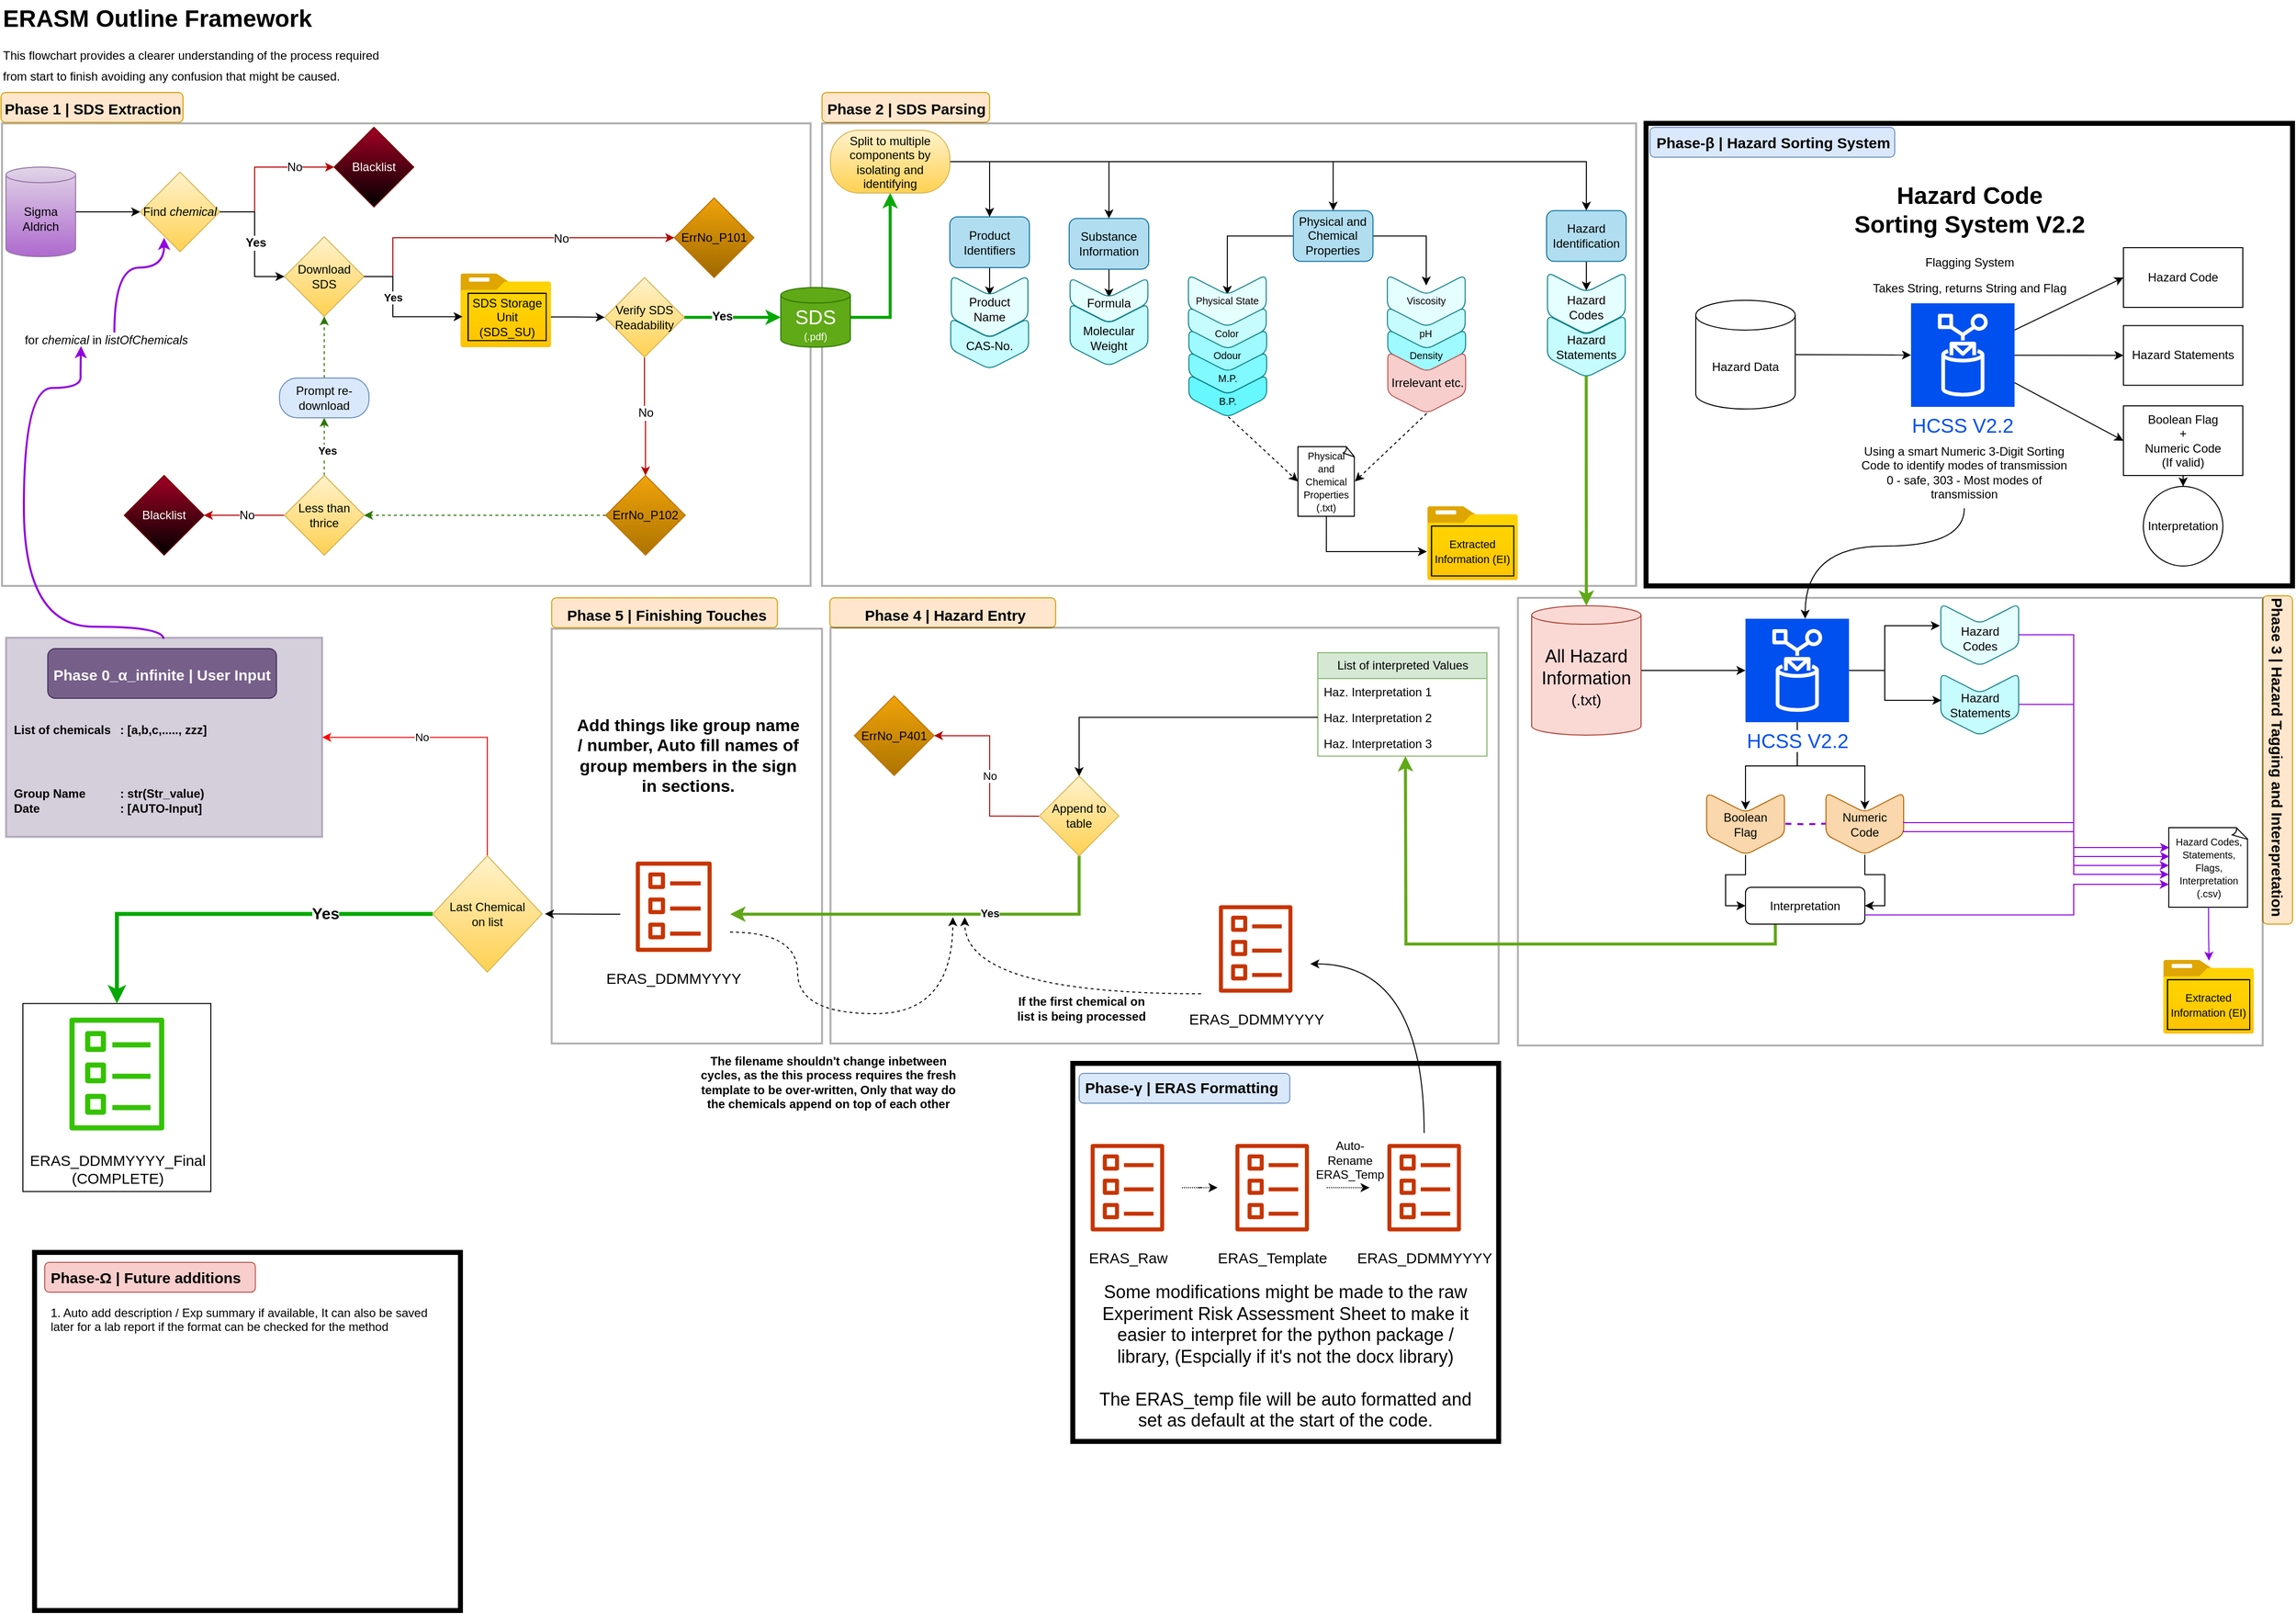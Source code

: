<mxfile version="24.7.5">
  <diagram name="Page-1" id="0I6r3eatLLzhdnNPI9bZ">
    <mxGraphModel dx="1266" dy="749" grid="1" gridSize="10" guides="1" tooltips="1" connect="1" arrows="1" fold="1" page="1" pageScale="1" pageWidth="2336" pageHeight="1654" math="0" shadow="0">
      <root>
        <mxCell id="0" />
        <mxCell id="1" parent="0" />
        <mxCell id="Vr-s5ilYPNpCbV1c7tQR-189" value="" style="whiteSpace=wrap;html=1;aspect=fixed;" parent="1" vertex="1">
          <mxGeometry x="28" y="1009.82" width="189" height="189" as="geometry" />
        </mxCell>
        <mxCell id="AweW9JlIoIycyxR6Y38T-5" value="" style="rounded=0;whiteSpace=wrap;html=1;fillColor=none;strokeWidth=2;opacity=30;movable=0;resizable=0;rotatable=0;deletable=0;editable=0;locked=1;connectable=0;" parent="1" vertex="1">
          <mxGeometry x="7" y="125" width="813" height="465" as="geometry" />
        </mxCell>
        <mxCell id="Vr-s5ilYPNpCbV1c7tQR-187" style="edgeStyle=orthogonalEdgeStyle;rounded=0;orthogonalLoop=1;jettySize=auto;html=1;curved=1;entryX=0.355;entryY=0.927;entryDx=0;entryDy=0;entryPerimeter=0;strokeWidth=2;strokeColor=#9200e0;" parent="1" target="Vr-s5ilYPNpCbV1c7tQR-185" edge="1">
          <mxGeometry relative="1" as="geometry">
            <mxPoint x="169.35" y="643.24" as="sourcePoint" />
            <mxPoint x="86.358" y="365.2" as="targetPoint" />
            <Array as="points">
              <mxPoint x="169" y="631" />
              <mxPoint x="29" y="631" />
              <mxPoint x="29" y="391" />
              <mxPoint x="86" y="391" />
              <mxPoint x="86" y="370" />
              <mxPoint x="87" y="370" />
            </Array>
          </mxGeometry>
        </mxCell>
        <mxCell id="Vr-s5ilYPNpCbV1c7tQR-169" value="" style="rounded=0;whiteSpace=wrap;html=1;fillColor=#76608a;strokeWidth=2;opacity=30;movable=1;resizable=1;rotatable=1;deletable=1;editable=1;locked=0;connectable=1;strokeColor=#432D57;fontColor=#ffffff;" parent="1" vertex="1">
          <mxGeometry x="11.0" y="641.98" width="318.01" height="200.43" as="geometry" />
        </mxCell>
        <mxCell id="Vr-s5ilYPNpCbV1c7tQR-138" value="" style="edgeStyle=orthogonalEdgeStyle;rounded=0;orthogonalLoop=1;jettySize=auto;html=1;entryX=1;entryY=0.5;entryDx=0;entryDy=0;strokeColor=#b20000;" parent="1" target="Vr-s5ilYPNpCbV1c7tQR-140" edge="1">
          <mxGeometry relative="1" as="geometry">
            <mxPoint x="1050" y="821.44" as="sourcePoint" />
            <mxPoint x="970" y="821.145" as="targetPoint" />
            <Array as="points">
              <mxPoint x="1000.04" y="821.56" />
              <mxPoint x="1000.04" y="740.56" />
            </Array>
          </mxGeometry>
        </mxCell>
        <mxCell id="Vr-s5ilYPNpCbV1c7tQR-139" value="No" style="edgeLabel;html=1;align=center;verticalAlign=middle;resizable=0;points=[];" parent="Vr-s5ilYPNpCbV1c7tQR-138" vertex="1" connectable="0">
          <mxGeometry x="0.194" y="2" relative="1" as="geometry">
            <mxPoint x="2" y="21" as="offset" />
          </mxGeometry>
        </mxCell>
        <mxCell id="Vr-s5ilYPNpCbV1c7tQR-115" value="" style="rounded=0;whiteSpace=wrap;html=1;fillColor=none;strokeWidth=2;opacity=30;movable=0;resizable=0;rotatable=0;deletable=0;editable=0;locked=1;connectable=0;strokeColor=#000000;" parent="1" vertex="1">
          <mxGeometry x="559.68" y="633" width="271.82" height="417" as="geometry" />
        </mxCell>
        <mxCell id="Vr-s5ilYPNpCbV1c7tQR-87" value="" style="rounded=0;whiteSpace=wrap;html=1;strokeWidth=5;movable=1;resizable=1;rotatable=1;deletable=1;editable=1;locked=0;connectable=1;" parent="1" vertex="1">
          <mxGeometry x="1083.64" y="1070" width="428.18" height="380" as="geometry" />
        </mxCell>
        <mxCell id="Vr-s5ilYPNpCbV1c7tQR-90" value="" style="rounded=1;whiteSpace=wrap;html=1;fillColor=#dae8fc;strokeColor=#6c8ebf;" parent="1" vertex="1">
          <mxGeometry x="1090.04" y="1080" width="211.78" height="30" as="geometry" />
        </mxCell>
        <mxCell id="Vr-s5ilYPNpCbV1c7tQR-53" style="edgeStyle=orthogonalEdgeStyle;rounded=0;orthogonalLoop=1;jettySize=auto;html=1;entryX=0.5;entryY=0;entryDx=0;entryDy=0;" parent="1" source="Vr-s5ilYPNpCbV1c7tQR-30" target="Vr-s5ilYPNpCbV1c7tQR-51" edge="1">
          <mxGeometry relative="1" as="geometry" />
        </mxCell>
        <mxCell id="2ysG0IZwZ4ry6b-tC9r9-176" value="" style="rounded=0;whiteSpace=wrap;html=1;strokeWidth=5;movable=0;resizable=0;rotatable=0;deletable=0;editable=0;locked=1;connectable=0;" parent="1" vertex="1">
          <mxGeometry x="1660" y="125" width="650" height="465" as="geometry" />
        </mxCell>
        <mxCell id="Vr-s5ilYPNpCbV1c7tQR-14" value="" style="rounded=1;whiteSpace=wrap;html=1;fillColor=#ffe6cc;strokeColor=#d79b00;" parent="1" vertex="1">
          <mxGeometry x="839.39" y="602" width="227" height="30" as="geometry" />
        </mxCell>
        <mxCell id="Vr-s5ilYPNpCbV1c7tQR-13" value="" style="rounded=1;whiteSpace=wrap;html=1;fillColor=#ffe6cc;strokeColor=#d79b00;direction=south;" parent="1" vertex="1">
          <mxGeometry x="2280" y="600" width="30" height="330" as="geometry" />
        </mxCell>
        <mxCell id="Vr-s5ilYPNpCbV1c7tQR-12" value="" style="rounded=1;whiteSpace=wrap;html=1;fillColor=#dae8fc;strokeColor=#6c8ebf;" parent="1" vertex="1">
          <mxGeometry x="1664" y="129" width="246" height="30" as="geometry" />
        </mxCell>
        <mxCell id="Vr-s5ilYPNpCbV1c7tQR-11" value="" style="rounded=1;whiteSpace=wrap;html=1;fillColor=#ffe6cc;strokeColor=#d79b00;" parent="1" vertex="1">
          <mxGeometry x="831.5" y="94" width="168.5" height="30" as="geometry" />
        </mxCell>
        <mxCell id="Vr-s5ilYPNpCbV1c7tQR-6" value="" style="rounded=1;whiteSpace=wrap;html=1;fillColor=#ffe6cc;strokeColor=#d79b00;" parent="1" vertex="1">
          <mxGeometry x="6" y="94" width="183" height="30" as="geometry" />
        </mxCell>
        <mxCell id="Vr-s5ilYPNpCbV1c7tQR-1" value="" style="rounded=0;whiteSpace=wrap;html=1;fillColor=none;strokeWidth=2;opacity=30;movable=0;resizable=0;rotatable=0;deletable=0;editable=0;locked=1;connectable=0;" parent="1" vertex="1">
          <mxGeometry x="1531.18" y="602" width="748.82" height="450" as="geometry" />
        </mxCell>
        <mxCell id="AweW9JlIoIycyxR6Y38T-46" value="" style="rounded=0;whiteSpace=wrap;html=1;fillColor=none;strokeWidth=2;opacity=30;movable=0;resizable=0;rotatable=0;deletable=0;editable=0;locked=1;connectable=0;" parent="1" vertex="1">
          <mxGeometry x="831.5" y="125" width="818.5" height="465" as="geometry" />
        </mxCell>
        <mxCell id="AweW9JlIoIycyxR6Y38T-1" value="&lt;h1 style=&quot;margin-top: 0px; line-height: 70%; font-size: 3px;&quot;&gt;&lt;span style=&quot;background-color: initial;&quot;&gt;&lt;br&gt;&lt;/span&gt;&lt;/h1&gt;&lt;h1 style=&quot;margin-top: 0px; line-height: 70%;&quot;&gt;&lt;span style=&quot;background-color: initial;&quot;&gt;ERASM Outline Framework&lt;/span&gt;&lt;/h1&gt;&lt;h1 style=&quot;margin-top: 0px; line-height: 70%;&quot;&gt;&lt;span style=&quot;font-size: 12px; font-weight: normal;&quot;&gt;This flowchart provides a clearer understanding of the process required from start to finish avoiding any confusion that might be caused.&lt;/span&gt;&lt;/h1&gt;" style="text;html=1;whiteSpace=wrap;overflow=hidden;rounded=0;" parent="1" vertex="1">
          <mxGeometry x="6" y="1" width="390" height="89" as="geometry" />
        </mxCell>
        <mxCell id="AweW9JlIoIycyxR6Y38T-2" style="edgeStyle=orthogonalEdgeStyle;rounded=0;orthogonalLoop=1;jettySize=auto;html=1;exitX=0.5;exitY=1;exitDx=0;exitDy=0;" parent="1" edge="1">
          <mxGeometry relative="1" as="geometry">
            <mxPoint x="183" y="142" as="sourcePoint" />
            <mxPoint x="183" y="142" as="targetPoint" />
          </mxGeometry>
        </mxCell>
        <mxCell id="AweW9JlIoIycyxR6Y38T-7" value="" style="edgeStyle=orthogonalEdgeStyle;rounded=0;orthogonalLoop=1;jettySize=auto;html=1;" parent="1" source="AweW9JlIoIycyxR6Y38T-3" target="AweW9JlIoIycyxR6Y38T-6" edge="1">
          <mxGeometry relative="1" as="geometry" />
        </mxCell>
        <mxCell id="AweW9JlIoIycyxR6Y38T-3" value="Sigma Aldrich" style="shape=cylinder3;whiteSpace=wrap;html=1;boundedLbl=1;backgroundOutline=1;size=7.833;fillColor=#e1d5e7;strokeColor=#9673a6;gradientColor=#ae69ce;" parent="1" vertex="1">
          <mxGeometry x="11" y="169" width="70" height="90" as="geometry" />
        </mxCell>
        <mxCell id="AweW9JlIoIycyxR6Y38T-12" value="" style="edgeStyle=orthogonalEdgeStyle;rounded=0;orthogonalLoop=1;jettySize=auto;html=1;fontFamily=Helvetica;fontSize=12;fontColor=default;fillColor=#e51400;strokeColor=#B20000;" parent="1" source="AweW9JlIoIycyxR6Y38T-6" target="AweW9JlIoIycyxR6Y38T-11" edge="1">
          <mxGeometry relative="1" as="geometry">
            <Array as="points">
              <mxPoint x="261" y="214" />
              <mxPoint x="261" y="169" />
            </Array>
          </mxGeometry>
        </mxCell>
        <mxCell id="AweW9JlIoIycyxR6Y38T-13" value="No" style="edgeLabel;html=1;align=center;verticalAlign=middle;resizable=0;points=[];strokeColor=#d6b656;fontFamily=Helvetica;fontSize=12;fontColor=default;fillColor=#fff2cc;gradientColor=#ffd152;" parent="AweW9JlIoIycyxR6Y38T-12" vertex="1" connectable="0">
          <mxGeometry x="0.211" relative="1" as="geometry">
            <mxPoint x="23" as="offset" />
          </mxGeometry>
        </mxCell>
        <mxCell id="AweW9JlIoIycyxR6Y38T-6" value="Find&amp;nbsp;&lt;i&gt;chemical&lt;/i&gt;" style="rhombus;whiteSpace=wrap;html=1;fillColor=#fff2cc;strokeColor=#d6b656;gradientColor=#ffd152;" parent="1" vertex="1">
          <mxGeometry x="146" y="174" width="80" height="80" as="geometry" />
        </mxCell>
        <mxCell id="AweW9JlIoIycyxR6Y38T-22" value="" style="edgeStyle=orthogonalEdgeStyle;rounded=0;orthogonalLoop=1;jettySize=auto;html=1;fontFamily=Helvetica;fontSize=12;fontColor=default;fillColor=#e51400;strokeColor=#B20000;entryX=0;entryY=0.5;entryDx=0;entryDy=0;" parent="1" source="AweW9JlIoIycyxR6Y38T-8" target="AweW9JlIoIycyxR6Y38T-21" edge="1">
          <mxGeometry relative="1" as="geometry">
            <Array as="points">
              <mxPoint x="400" y="279" />
              <mxPoint x="400" y="240" />
              <mxPoint x="510" y="240" />
            </Array>
          </mxGeometry>
        </mxCell>
        <mxCell id="AweW9JlIoIycyxR6Y38T-23" value="No" style="edgeLabel;html=1;align=center;verticalAlign=middle;resizable=0;points=[];strokeColor=#d6b656;fontFamily=Helvetica;fontSize=12;fontColor=default;fillColor=#fff2cc;gradientColor=#ffd152;" parent="AweW9JlIoIycyxR6Y38T-22" vertex="1" connectable="0">
          <mxGeometry x="0.347" y="-2" relative="1" as="geometry">
            <mxPoint y="-1" as="offset" />
          </mxGeometry>
        </mxCell>
        <mxCell id="AweW9JlIoIycyxR6Y38T-8" value="Download SDS" style="rhombus;whiteSpace=wrap;html=1;fillColor=#fff2cc;strokeColor=#d6b656;gradientColor=#ffd152;" parent="1" vertex="1">
          <mxGeometry x="291" y="239" width="80" height="80" as="geometry" />
        </mxCell>
        <mxCell id="AweW9JlIoIycyxR6Y38T-11" value="Blacklist" style="rhombus;whiteSpace=wrap;html=1;fillColor=#a20025;strokeColor=#6F0000;fontColor=#ffffff;gradientColor=default;" parent="1" vertex="1">
          <mxGeometry x="341" y="129" width="80" height="80" as="geometry" />
        </mxCell>
        <mxCell id="AweW9JlIoIycyxR6Y38T-9" value="" style="edgeStyle=orthogonalEdgeStyle;rounded=0;orthogonalLoop=1;jettySize=auto;html=1;fontFamily=Helvetica;fontSize=12;fontColor=default;" parent="1" source="AweW9JlIoIycyxR6Y38T-6" target="AweW9JlIoIycyxR6Y38T-8" edge="1">
          <mxGeometry relative="1" as="geometry">
            <Array as="points">
              <mxPoint x="261" y="214" />
              <mxPoint x="261" y="279" />
            </Array>
          </mxGeometry>
        </mxCell>
        <mxCell id="AweW9JlIoIycyxR6Y38T-14" value="Yes" style="edgeLabel;html=1;align=center;verticalAlign=middle;resizable=0;points=[];strokeColor=#d6b656;fontFamily=Helvetica;fontSize=12;fontColor=default;fillColor=#fff2cc;gradientColor=#ffd152;fontStyle=1" parent="AweW9JlIoIycyxR6Y38T-9" vertex="1" connectable="0">
          <mxGeometry x="0.012" y="1" relative="1" as="geometry">
            <mxPoint as="offset" />
          </mxGeometry>
        </mxCell>
        <mxCell id="AweW9JlIoIycyxR6Y38T-26" value="" style="edgeStyle=orthogonalEdgeStyle;rounded=0;orthogonalLoop=1;jettySize=auto;html=1;fontFamily=Helvetica;fontSize=12;fontColor=default;entryX=0;entryY=0.5;entryDx=0;entryDy=0;entryPerimeter=0;strokeWidth=3;strokeColor=#05a805;" parent="1" source="AweW9JlIoIycyxR6Y38T-19" target="AweW9JlIoIycyxR6Y38T-44" edge="1">
          <mxGeometry relative="1" as="geometry">
            <mxPoint x="773" y="323" as="targetPoint" />
          </mxGeometry>
        </mxCell>
        <mxCell id="AweW9JlIoIycyxR6Y38T-32" value="Yes" style="edgeLabel;html=1;align=center;verticalAlign=middle;resizable=0;points=[];strokeColor=#d6b656;fontFamily=Helvetica;fontSize=12;fontColor=default;fillColor=#fff2cc;gradientColor=#ffd152;fontStyle=1" parent="AweW9JlIoIycyxR6Y38T-26" vertex="1" connectable="0">
          <mxGeometry x="-0.23" y="1" relative="1" as="geometry">
            <mxPoint as="offset" />
          </mxGeometry>
        </mxCell>
        <mxCell id="AweW9JlIoIycyxR6Y38T-28" value="" style="edgeStyle=orthogonalEdgeStyle;rounded=0;orthogonalLoop=1;jettySize=auto;html=1;fontFamily=Helvetica;fontSize=12;fontColor=default;exitX=0.5;exitY=1;exitDx=0;exitDy=0;fillColor=#e51400;strokeColor=#B20000;" parent="1" source="AweW9JlIoIycyxR6Y38T-19" target="AweW9JlIoIycyxR6Y38T-30" edge="1">
          <mxGeometry relative="1" as="geometry">
            <mxPoint x="783" y="494" as="targetPoint" />
            <Array as="points" />
            <mxPoint x="653" y="391" as="sourcePoint" />
          </mxGeometry>
        </mxCell>
        <mxCell id="AweW9JlIoIycyxR6Y38T-31" value="No" style="edgeLabel;html=1;align=center;verticalAlign=middle;resizable=0;points=[];strokeColor=#d6b656;fontFamily=Helvetica;fontSize=12;fontColor=default;fillColor=#fff2cc;gradientColor=#ffd152;" parent="AweW9JlIoIycyxR6Y38T-28" vertex="1" connectable="0">
          <mxGeometry x="0.064" y="-2" relative="1" as="geometry">
            <mxPoint x="2" y="-7" as="offset" />
          </mxGeometry>
        </mxCell>
        <mxCell id="AweW9JlIoIycyxR6Y38T-19" value="Verify SDS Readability" style="rhombus;whiteSpace=wrap;html=1;fillColor=#fff2cc;strokeColor=#d6b656;gradientColor=#ffd152;" parent="1" vertex="1">
          <mxGeometry x="613" y="280" width="80" height="80" as="geometry" />
        </mxCell>
        <mxCell id="AweW9JlIoIycyxR6Y38T-21" value="ErrNo_P101" style="rhombus;whiteSpace=wrap;html=1;fillColor=#f0a30a;strokeColor=#BD7000;fontColor=#000000;gradientColor=#9e6900;" parent="1" vertex="1">
          <mxGeometry x="683" y="200" width="80" height="80" as="geometry" />
        </mxCell>
        <mxCell id="AweW9JlIoIycyxR6Y38T-35" value="" style="edgeStyle=orthogonalEdgeStyle;rounded=0;orthogonalLoop=1;jettySize=auto;html=1;fontFamily=Helvetica;fontSize=12;fontColor=default;entryX=1;entryY=0.5;entryDx=0;entryDy=0;dashed=1;fillColor=#60a917;strokeColor=#2D7600;" parent="1" source="AweW9JlIoIycyxR6Y38T-30" target="AweW9JlIoIycyxR6Y38T-36" edge="1">
          <mxGeometry relative="1" as="geometry">
            <mxPoint x="360" y="552" as="targetPoint" />
          </mxGeometry>
        </mxCell>
        <mxCell id="AweW9JlIoIycyxR6Y38T-30" value="ErrNo_P102" style="rhombus;whiteSpace=wrap;html=1;fillColor=#f0a30a;strokeColor=#BD7000;fontColor=#000000;gradientColor=#ad7400;" parent="1" vertex="1">
          <mxGeometry x="614" y="479" width="80" height="80" as="geometry" />
        </mxCell>
        <mxCell id="AweW9JlIoIycyxR6Y38T-37" style="edgeStyle=orthogonalEdgeStyle;rounded=0;orthogonalLoop=1;jettySize=auto;html=1;entryX=0.5;entryY=1;entryDx=0;entryDy=0;fontFamily=Helvetica;fontSize=12;fontColor=default;dashed=1;fillColor=#60a917;strokeColor=#2D7600;" parent="1" source="AweW9JlIoIycyxR6Y38T-38" target="AweW9JlIoIycyxR6Y38T-8" edge="1">
          <mxGeometry relative="1" as="geometry" />
        </mxCell>
        <mxCell id="AweW9JlIoIycyxR6Y38T-42" style="edgeStyle=orthogonalEdgeStyle;rounded=0;orthogonalLoop=1;jettySize=auto;html=1;entryX=1;entryY=0.5;entryDx=0;entryDy=0;fontFamily=Helvetica;fontSize=12;fontColor=default;fillColor=#e51400;strokeColor=#B20000;" parent="1" source="AweW9JlIoIycyxR6Y38T-36" target="AweW9JlIoIycyxR6Y38T-41" edge="1">
          <mxGeometry relative="1" as="geometry" />
        </mxCell>
        <mxCell id="AweW9JlIoIycyxR6Y38T-43" value="No" style="edgeLabel;html=1;align=center;verticalAlign=middle;resizable=0;points=[];strokeColor=#d6b656;fontFamily=Helvetica;fontSize=12;fontColor=default;fillColor=#fff2cc;gradientColor=#ffd152;" parent="AweW9JlIoIycyxR6Y38T-42" vertex="1" connectable="0">
          <mxGeometry x="0.161" relative="1" as="geometry">
            <mxPoint x="9" as="offset" />
          </mxGeometry>
        </mxCell>
        <mxCell id="2ysG0IZwZ4ry6b-tC9r9-46" value="" style="edgeStyle=orthogonalEdgeStyle;rounded=0;orthogonalLoop=1;jettySize=auto;html=1;strokeColor=#2e7601;dashed=1;" parent="1" source="AweW9JlIoIycyxR6Y38T-36" target="AweW9JlIoIycyxR6Y38T-38" edge="1">
          <mxGeometry relative="1" as="geometry" />
        </mxCell>
        <mxCell id="2ysG0IZwZ4ry6b-tC9r9-193" value="Yes" style="edgeLabel;html=1;align=center;verticalAlign=middle;resizable=0;points=[];fontStyle=1" parent="2ysG0IZwZ4ry6b-tC9r9-46" vertex="1" connectable="0">
          <mxGeometry x="-0.123" y="-3" relative="1" as="geometry">
            <mxPoint as="offset" />
          </mxGeometry>
        </mxCell>
        <mxCell id="AweW9JlIoIycyxR6Y38T-36" value="Less than thrice" style="rhombus;whiteSpace=wrap;html=1;fillColor=#fff2cc;strokeColor=#d6b656;gradientColor=#ffd152;" parent="1" vertex="1">
          <mxGeometry x="291" y="479" width="80" height="80" as="geometry" />
        </mxCell>
        <mxCell id="AweW9JlIoIycyxR6Y38T-38" value="&lt;div&gt;Prompt re-download&lt;br&gt;&lt;/div&gt;" style="rounded=1;whiteSpace=wrap;html=1;strokeColor=#6c8ebf;align=center;verticalAlign=middle;fontFamily=Helvetica;fontSize=12;fillColor=#dae8fc;arcSize=45;" parent="1" vertex="1">
          <mxGeometry x="286" y="381" width="90" height="40" as="geometry" />
        </mxCell>
        <mxCell id="AweW9JlIoIycyxR6Y38T-41" value="Blacklist" style="rhombus;whiteSpace=wrap;html=1;fillColor=#a20025;strokeColor=#6F0000;fontColor=#ffffff;gradientColor=default;" parent="1" vertex="1">
          <mxGeometry x="130" y="479" width="80" height="80" as="geometry" />
        </mxCell>
        <mxCell id="2ysG0IZwZ4ry6b-tC9r9-11" style="edgeStyle=orthogonalEdgeStyle;rounded=0;orthogonalLoop=1;jettySize=auto;html=1;exitX=1;exitY=0.5;exitDx=0;exitDy=0;exitPerimeter=0;strokeWidth=3;strokeColor=#05a805;" parent="1" source="AweW9JlIoIycyxR6Y38T-44" edge="1">
          <mxGeometry relative="1" as="geometry">
            <mxPoint x="863" y="319.974" as="sourcePoint" />
            <mxPoint x="900" y="195" as="targetPoint" />
            <Array as="points">
              <mxPoint x="900" y="320" />
            </Array>
          </mxGeometry>
        </mxCell>
        <mxCell id="AweW9JlIoIycyxR6Y38T-44" value="&lt;font style=&quot;font-size: 20px;&quot;&gt;SDS&lt;/font&gt;&lt;div&gt;&lt;font style=&quot;font-size: 10px;&quot;&gt;(.pdf)&lt;/font&gt;&lt;/div&gt;" style="shape=cylinder3;whiteSpace=wrap;html=1;boundedLbl=1;backgroundOutline=1;size=7.833;fillColor=#60a917;strokeColor=#2D7600;fontColor=#ffffff;" parent="1" vertex="1">
          <mxGeometry x="790" y="290" width="70" height="60" as="geometry" />
        </mxCell>
        <mxCell id="AweW9JlIoIycyxR6Y38T-47" value="&lt;b style=&quot;font-size: 15px;&quot;&gt;Phase 1 | SDS Extraction&lt;/b&gt;" style="text;html=1;align=center;verticalAlign=middle;whiteSpace=wrap;rounded=0;fontFamily=Helvetica;fontSize=15;fontColor=default;fillColor=none;" parent="1" vertex="1">
          <mxGeometry x="7" y="95" width="183" height="30" as="geometry" />
        </mxCell>
        <mxCell id="AweW9JlIoIycyxR6Y38T-48" value="&lt;b style=&quot;font-size: 15px;&quot;&gt;Phase 2 | SDS Parsing&lt;/b&gt;" style="text;html=1;align=center;verticalAlign=middle;whiteSpace=wrap;rounded=0;fontFamily=Helvetica;fontSize=15;fontColor=default;" parent="1" vertex="1">
          <mxGeometry x="833.5" y="95" width="164.5" height="30" as="geometry" />
        </mxCell>
        <mxCell id="2ysG0IZwZ4ry6b-tC9r9-18" style="edgeStyle=orthogonalEdgeStyle;rounded=0;orthogonalLoop=1;jettySize=auto;html=1;entryX=0.5;entryY=0;entryDx=0;entryDy=0;" parent="1" source="2ysG0IZwZ4ry6b-tC9r9-1" target="2ysG0IZwZ4ry6b-tC9r9-49" edge="1">
          <mxGeometry relative="1" as="geometry">
            <mxPoint x="1120.0" y="199" as="targetPoint" />
          </mxGeometry>
        </mxCell>
        <mxCell id="2ysG0IZwZ4ry6b-tC9r9-19" style="edgeStyle=orthogonalEdgeStyle;rounded=0;orthogonalLoop=1;jettySize=auto;html=1;entryX=0.5;entryY=0;entryDx=0;entryDy=0;" parent="1" source="2ysG0IZwZ4ry6b-tC9r9-1" target="2ysG0IZwZ4ry6b-tC9r9-50" edge="1">
          <mxGeometry relative="1" as="geometry">
            <mxPoint x="1240" y="199" as="targetPoint" />
          </mxGeometry>
        </mxCell>
        <mxCell id="2ysG0IZwZ4ry6b-tC9r9-23" style="edgeStyle=orthogonalEdgeStyle;rounded=0;orthogonalLoop=1;jettySize=auto;html=1;entryX=0.5;entryY=0;entryDx=0;entryDy=0;" parent="1" source="2ysG0IZwZ4ry6b-tC9r9-1" target="2ysG0IZwZ4ry6b-tC9r9-51" edge="1">
          <mxGeometry relative="1" as="geometry">
            <mxPoint x="1360" y="199" as="targetPoint" />
          </mxGeometry>
        </mxCell>
        <mxCell id="2ysG0IZwZ4ry6b-tC9r9-1" value="&lt;div&gt;Split to multiple components by isolating and identifying&lt;br&gt;&lt;/div&gt;" style="rounded=1;whiteSpace=wrap;html=1;strokeColor=#d6b656;align=center;verticalAlign=middle;fontFamily=Helvetica;fontSize=12;fontColor=default;fillColor=#fff2cc;gradientColor=#ffd152;arcSize=45;" parent="1" vertex="1">
          <mxGeometry x="840" y="132" width="120" height="63" as="geometry" />
        </mxCell>
        <mxCell id="2ysG0IZwZ4ry6b-tC9r9-31" style="edgeStyle=orthogonalEdgeStyle;rounded=0;orthogonalLoop=1;jettySize=auto;html=1;entryX=0;entryY=0.5;entryDx=0;entryDy=0;" parent="1" source="2ysG0IZwZ4ry6b-tC9r9-30" target="AweW9JlIoIycyxR6Y38T-19" edge="1">
          <mxGeometry relative="1" as="geometry" />
        </mxCell>
        <mxCell id="2ysG0IZwZ4ry6b-tC9r9-36" value="" style="group" parent="1" vertex="1" connectable="0">
          <mxGeometry x="467.94" y="276" width="92.06" height="74" as="geometry" />
        </mxCell>
        <mxCell id="2ysG0IZwZ4ry6b-tC9r9-34" value="" style="image;aspect=fixed;html=1;points=[];align=center;fontSize=12;image=img/lib/azure2/general/Folder_Blank.svg;" parent="2ysG0IZwZ4ry6b-tC9r9-36" vertex="1">
          <mxGeometry width="91.181" height="74" as="geometry" />
        </mxCell>
        <mxCell id="2ysG0IZwZ4ry6b-tC9r9-30" value="SDS Storage Unit (SDS_SU)" style="shape=cube;whiteSpace=wrap;html=1;boundedLbl=1;backgroundOutline=1;darkOpacity=0.05;darkOpacity2=0.1;size=0;fillColor=none;strokeColor=#000000;" parent="2ysG0IZwZ4ry6b-tC9r9-36" vertex="1">
          <mxGeometry x="7.72" y="19.923" width="78.487" height="47.436" as="geometry" />
        </mxCell>
        <mxCell id="2ysG0IZwZ4ry6b-tC9r9-39" style="edgeStyle=orthogonalEdgeStyle;rounded=0;orthogonalLoop=1;jettySize=auto;html=1;entryX=0.024;entryY=0.586;entryDx=0;entryDy=0;entryPerimeter=0;" parent="1" source="AweW9JlIoIycyxR6Y38T-8" target="2ysG0IZwZ4ry6b-tC9r9-34" edge="1">
          <mxGeometry relative="1" as="geometry">
            <Array as="points">
              <mxPoint x="400" y="279" />
              <mxPoint x="400" y="319" />
            </Array>
          </mxGeometry>
        </mxCell>
        <mxCell id="2ysG0IZwZ4ry6b-tC9r9-40" value="Yes" style="edgeLabel;html=1;align=center;verticalAlign=middle;resizable=0;points=[];fontStyle=1" parent="2ysG0IZwZ4ry6b-tC9r9-39" vertex="1" connectable="0">
          <mxGeometry x="-0.28" relative="1" as="geometry">
            <mxPoint as="offset" />
          </mxGeometry>
        </mxCell>
        <mxCell id="2ysG0IZwZ4ry6b-tC9r9-64" value="" style="edgeStyle=orthogonalEdgeStyle;rounded=0;orthogonalLoop=1;jettySize=auto;html=1;" parent="1" source="2ysG0IZwZ4ry6b-tC9r9-48" target="2ysG0IZwZ4ry6b-tC9r9-63" edge="1">
          <mxGeometry relative="1" as="geometry" />
        </mxCell>
        <mxCell id="2ysG0IZwZ4ry6b-tC9r9-48" value="Product Identifiers" style="rounded=1;whiteSpace=wrap;html=1;fillColor=#b1ddf0;strokeColor=#10739e;" parent="1" vertex="1">
          <mxGeometry x="960" y="219" width="80" height="51" as="geometry" />
        </mxCell>
        <mxCell id="2ysG0IZwZ4ry6b-tC9r9-178" value="" style="edgeStyle=orthogonalEdgeStyle;rounded=0;orthogonalLoop=1;jettySize=auto;html=1;" parent="1" source="2ysG0IZwZ4ry6b-tC9r9-49" target="2ysG0IZwZ4ry6b-tC9r9-75" edge="1">
          <mxGeometry relative="1" as="geometry" />
        </mxCell>
        <mxCell id="2ysG0IZwZ4ry6b-tC9r9-49" value="Hazard Identification" style="rounded=1;whiteSpace=wrap;html=1;fillColor=#b1ddf0;strokeColor=#10739e;" parent="1" vertex="1">
          <mxGeometry x="1560" y="212.75" width="80" height="51" as="geometry" />
        </mxCell>
        <mxCell id="2ysG0IZwZ4ry6b-tC9r9-72" value="" style="edgeStyle=orthogonalEdgeStyle;rounded=0;orthogonalLoop=1;jettySize=auto;html=1;" parent="1" source="2ysG0IZwZ4ry6b-tC9r9-50" target="2ysG0IZwZ4ry6b-tC9r9-68" edge="1">
          <mxGeometry relative="1" as="geometry" />
        </mxCell>
        <mxCell id="2ysG0IZwZ4ry6b-tC9r9-50" value="Substance Information" style="rounded=1;whiteSpace=wrap;html=1;fillColor=#b1ddf0;strokeColor=#10739e;" parent="1" vertex="1">
          <mxGeometry x="1080" y="220.63" width="80" height="51" as="geometry" />
        </mxCell>
        <mxCell id="2ysG0IZwZ4ry6b-tC9r9-70" value="" style="edgeStyle=orthogonalEdgeStyle;rounded=0;orthogonalLoop=1;jettySize=auto;html=1;" parent="1" source="2ysG0IZwZ4ry6b-tC9r9-51" target="2ysG0IZwZ4ry6b-tC9r9-69" edge="1">
          <mxGeometry relative="1" as="geometry" />
        </mxCell>
        <mxCell id="2ysG0IZwZ4ry6b-tC9r9-181" style="edgeStyle=orthogonalEdgeStyle;rounded=0;orthogonalLoop=1;jettySize=auto;html=1;entryX=0.5;entryY=0;entryDx=0;entryDy=0;" parent="1" source="2ysG0IZwZ4ry6b-tC9r9-51" target="2ysG0IZwZ4ry6b-tC9r9-106" edge="1">
          <mxGeometry relative="1" as="geometry" />
        </mxCell>
        <mxCell id="2ysG0IZwZ4ry6b-tC9r9-51" value="Physical and Chemical Properties" style="rounded=1;whiteSpace=wrap;html=1;fillColor=#b1ddf0;strokeColor=#10739e;" parent="1" vertex="1">
          <mxGeometry x="1305.42" y="212.75" width="80" height="51" as="geometry" />
        </mxCell>
        <mxCell id="2ysG0IZwZ4ry6b-tC9r9-84" value="" style="shape=step;perimeter=stepPerimeter;whiteSpace=wrap;html=1;fixedSize=1;fillColor=#c7fcff;strokeColor=#0e8088;rounded=1;rotation=90;arcSize=14;" parent="1" vertex="1">
          <mxGeometry x="974.39" y="307.38" width="51.24" height="78.25" as="geometry" />
        </mxCell>
        <mxCell id="2ysG0IZwZ4ry6b-tC9r9-87" value="CAS-No." style="text;html=1;align=center;verticalAlign=middle;whiteSpace=wrap;rounded=0;" parent="1" vertex="1">
          <mxGeometry x="965" y="333" width="70" height="32" as="geometry" />
        </mxCell>
        <mxCell id="2ysG0IZwZ4ry6b-tC9r9-88" value="" style="shape=step;perimeter=stepPerimeter;whiteSpace=wrap;html=1;fixedSize=1;fillColor=#c7fcff;strokeColor=#0e8088;rounded=1;rotation=90;arcSize=14;" parent="1" vertex="1">
          <mxGeometry x="1568.77" y="310" width="62.5" height="78.25" as="geometry" />
        </mxCell>
        <mxCell id="2ysG0IZwZ4ry6b-tC9r9-89" value="Hazard Statements" style="text;html=1;align=center;verticalAlign=middle;whiteSpace=wrap;rounded=0;" parent="1" vertex="1">
          <mxGeometry x="1565.005" y="334.993" width="70" height="29.52" as="geometry" />
        </mxCell>
        <mxCell id="2ysG0IZwZ4ry6b-tC9r9-68" value="" style="shape=step;perimeter=stepPerimeter;whiteSpace=wrap;html=1;fixedSize=1;fillColor=#e5feff;strokeColor=#0e8088;rounded=1;rotation=90;arcSize=14;" parent="1" vertex="1">
          <mxGeometry x="1097.2" y="263.81" width="45.62" height="78.25" as="geometry" />
        </mxCell>
        <mxCell id="2ysG0IZwZ4ry6b-tC9r9-76" value="Formula" style="text;html=1;align=center;verticalAlign=middle;whiteSpace=wrap;rounded=0;" parent="1" vertex="1">
          <mxGeometry x="1085" y="290.63" width="70" height="30" as="geometry" />
        </mxCell>
        <mxCell id="2ysG0IZwZ4ry6b-tC9r9-90" value="" style="shape=step;perimeter=stepPerimeter;whiteSpace=wrap;html=1;fixedSize=1;fillColor=#c7fcff;strokeColor=#0e8088;rounded=1;rotation=90;arcSize=14;" parent="1" vertex="1">
          <mxGeometry x="1088.61" y="298.49" width="62.8" height="78.25" as="geometry" />
        </mxCell>
        <mxCell id="2ysG0IZwZ4ry6b-tC9r9-91" value="&lt;div title=&quot;Page 3&quot; class=&quot;page&quot;&gt;Molecular Weight&lt;/div&gt;" style="text;html=1;align=center;verticalAlign=middle;whiteSpace=wrap;rounded=0;" parent="1" vertex="1">
          <mxGeometry x="1085" y="325.64" width="70" height="30" as="geometry" />
        </mxCell>
        <mxCell id="2ysG0IZwZ4ry6b-tC9r9-94" value="" style="endArrow=classic;html=1;rounded=0;entryX=0.5;entryY=0;entryDx=0;entryDy=0;" parent="1" target="2ysG0IZwZ4ry6b-tC9r9-48" edge="1">
          <mxGeometry width="50" height="50" relative="1" as="geometry">
            <mxPoint x="1000" y="164" as="sourcePoint" />
            <mxPoint x="1140" y="230" as="targetPoint" />
          </mxGeometry>
        </mxCell>
        <mxCell id="2ysG0IZwZ4ry6b-tC9r9-69" value="" style="shape=step;perimeter=stepPerimeter;whiteSpace=wrap;html=1;fixedSize=1;fillColor=#e5feff;strokeColor=#0e8088;rounded=1;rotation=90;arcSize=14;" parent="1" vertex="1">
          <mxGeometry x="1212.6" y="264.58" width="52.82" height="78.25" as="geometry" />
        </mxCell>
        <mxCell id="2ysG0IZwZ4ry6b-tC9r9-77" value="&lt;font style=&quot;font-size: 10px;&quot;&gt;Physical&amp;nbsp;&lt;/font&gt;&lt;span style=&quot;font-size: 10px; background-color: initial;&quot;&gt;State&lt;/span&gt;" style="text;html=1;align=center;verticalAlign=middle;whiteSpace=wrap;rounded=0;" parent="1" vertex="1">
          <mxGeometry x="1204" y="288" width="70" height="30" as="geometry" />
        </mxCell>
        <mxCell id="2ysG0IZwZ4ry6b-tC9r9-66" value="" style="shape=step;perimeter=stepPerimeter;whiteSpace=wrap;html=1;fixedSize=1;fillColor=#e5feff;strokeColor=#0e8088;rounded=1;rotation=90;arcSize=14;" parent="1" vertex="1">
          <mxGeometry x="1568.75" y="266.81" width="62.5" height="78.25" as="geometry" />
        </mxCell>
        <mxCell id="2ysG0IZwZ4ry6b-tC9r9-75" value="Hazard Codes" style="text;html=1;align=center;verticalAlign=middle;whiteSpace=wrap;rounded=0;" parent="1" vertex="1">
          <mxGeometry x="1565" y="292.99" width="70" height="34" as="geometry" />
        </mxCell>
        <mxCell id="2ysG0IZwZ4ry6b-tC9r9-63" value="" style="shape=step;perimeter=stepPerimeter;whiteSpace=wrap;html=1;fixedSize=1;fillColor=#e5feff;strokeColor=#0e8088;rounded=1;rotation=90;arcSize=14;" parent="1" vertex="1">
          <mxGeometry x="968.755" y="270.761" width="62.5" height="76.998" as="geometry" />
        </mxCell>
        <mxCell id="2ysG0IZwZ4ry6b-tC9r9-74" value="Product Name" style="text;html=1;align=center;verticalAlign=middle;whiteSpace=wrap;rounded=0;" parent="1" vertex="1">
          <mxGeometry x="965.005" y="297.693" width="70" height="29.52" as="geometry" />
        </mxCell>
        <mxCell id="2ysG0IZwZ4ry6b-tC9r9-95" value="" style="shape=step;perimeter=stepPerimeter;whiteSpace=wrap;html=1;fixedSize=1;fillColor=#c7fcff;strokeColor=#0e8088;rounded=1;rotation=90;arcSize=14;" parent="1" vertex="1">
          <mxGeometry x="1217.63" y="291.85" width="42.79" height="78.25" as="geometry" />
        </mxCell>
        <mxCell id="2ysG0IZwZ4ry6b-tC9r9-96" value="&lt;span style=&quot;font-size: 10px;&quot;&gt;Color&lt;/span&gt;" style="text;html=1;align=center;verticalAlign=middle;whiteSpace=wrap;rounded=0;" parent="1" vertex="1">
          <mxGeometry x="1200.01" y="319" width="77.21" height="33.09" as="geometry" />
        </mxCell>
        <mxCell id="2ysG0IZwZ4ry6b-tC9r9-97" value="" style="shape=step;perimeter=stepPerimeter;whiteSpace=wrap;html=1;fixedSize=1;fillColor=#9efaff;strokeColor=#0e8088;rounded=1;rotation=90;arcSize=14;" parent="1" vertex="1">
          <mxGeometry x="1218.04" y="314.38" width="42.79" height="78.25" as="geometry" />
        </mxCell>
        <mxCell id="2ysG0IZwZ4ry6b-tC9r9-98" value="&lt;span style=&quot;font-size: 10px;&quot;&gt;Odour&lt;/span&gt;" style="text;html=1;align=center;verticalAlign=middle;whiteSpace=wrap;rounded=0;" parent="1" vertex="1">
          <mxGeometry x="1199" y="338" width="80" height="40.62" as="geometry" />
        </mxCell>
        <mxCell id="2ysG0IZwZ4ry6b-tC9r9-99" value="" style="shape=step;perimeter=stepPerimeter;whiteSpace=wrap;html=1;fixedSize=1;fillColor=#80f9ff;strokeColor=#0e8088;rounded=1;rotation=90;arcSize=14;" parent="1" vertex="1">
          <mxGeometry x="1218.04" y="337" width="42.79" height="78.25" as="geometry" />
        </mxCell>
        <mxCell id="2ysG0IZwZ4ry6b-tC9r9-100" value="&lt;span style=&quot;font-size: 10px;&quot;&gt;M.P.&lt;/span&gt;" style="text;html=1;align=center;verticalAlign=middle;whiteSpace=wrap;rounded=0;" parent="1" vertex="1">
          <mxGeometry x="1201.42" y="364.15" width="77.21" height="33.09" as="geometry" />
        </mxCell>
        <mxCell id="2ysG0IZwZ4ry6b-tC9r9-101" value="" style="shape=step;perimeter=stepPerimeter;whiteSpace=wrap;html=1;fixedSize=1;fillColor=#66f7ff;strokeColor=#0e8088;rounded=1;rotation=90;arcSize=14;" parent="1" vertex="1">
          <mxGeometry x="1218.04" y="360" width="42.79" height="78.25" as="geometry" />
        </mxCell>
        <mxCell id="2ysG0IZwZ4ry6b-tC9r9-102" value="&lt;span style=&quot;font-size: 10px;&quot;&gt;B.P.&lt;/span&gt;" style="text;html=1;align=center;verticalAlign=middle;whiteSpace=wrap;rounded=0;" parent="1" vertex="1">
          <mxGeometry x="1201.42" y="387.15" width="77.21" height="33.09" as="geometry" />
        </mxCell>
        <mxCell id="2ysG0IZwZ4ry6b-tC9r9-105" value="" style="shape=step;perimeter=stepPerimeter;whiteSpace=wrap;html=1;fixedSize=1;fillColor=#e5feff;strokeColor=#0e8088;rounded=1;rotation=90;arcSize=14;" parent="1" vertex="1">
          <mxGeometry x="1412.62" y="264.58" width="52.82" height="78.25" as="geometry" />
        </mxCell>
        <mxCell id="2ysG0IZwZ4ry6b-tC9r9-106" value="&lt;span style=&quot;font-size: 10px;&quot;&gt;Viscosity&lt;/span&gt;" style="text;html=1;align=center;verticalAlign=middle;whiteSpace=wrap;rounded=0;" parent="1" vertex="1">
          <mxGeometry x="1404.02" y="288" width="70" height="30" as="geometry" />
        </mxCell>
        <mxCell id="2ysG0IZwZ4ry6b-tC9r9-107" value="" style="shape=step;perimeter=stepPerimeter;whiteSpace=wrap;html=1;fixedSize=1;fillColor=#c7fcff;strokeColor=#0e8088;rounded=1;rotation=90;arcSize=14;" parent="1" vertex="1">
          <mxGeometry x="1417.65" y="291.85" width="42.79" height="78.25" as="geometry" />
        </mxCell>
        <mxCell id="2ysG0IZwZ4ry6b-tC9r9-108" value="&lt;span style=&quot;font-size: 10px;&quot;&gt;pH&lt;/span&gt;" style="text;html=1;align=center;verticalAlign=middle;whiteSpace=wrap;rounded=0;" parent="1" vertex="1">
          <mxGeometry x="1400.03" y="319" width="77.21" height="33.09" as="geometry" />
        </mxCell>
        <mxCell id="2ysG0IZwZ4ry6b-tC9r9-109" value="" style="shape=step;perimeter=stepPerimeter;whiteSpace=wrap;html=1;fixedSize=1;fillColor=#9efaff;strokeColor=#0e8088;rounded=1;rotation=90;arcSize=14;" parent="1" vertex="1">
          <mxGeometry x="1418.06" y="314.38" width="42.79" height="78.25" as="geometry" />
        </mxCell>
        <mxCell id="2ysG0IZwZ4ry6b-tC9r9-110" value="&lt;span style=&quot;font-size: 10px;&quot;&gt;Density&lt;/span&gt;" style="text;html=1;align=center;verticalAlign=middle;whiteSpace=wrap;rounded=0;" parent="1" vertex="1">
          <mxGeometry x="1399.02" y="338" width="80" height="40.62" as="geometry" />
        </mxCell>
        <mxCell id="2ysG0IZwZ4ry6b-tC9r9-111" value="" style="shape=step;perimeter=stepPerimeter;whiteSpace=wrap;html=1;fixedSize=1;fillColor=#f8cecc;strokeColor=#b85450;rounded=1;rotation=90;arcSize=14;" parent="1" vertex="1">
          <mxGeometry x="1408.49" y="346.57" width="61.94" height="78.25" as="geometry" />
        </mxCell>
        <mxCell id="Vr-s5ilYPNpCbV1c7tQR-37" style="edgeStyle=orthogonalEdgeStyle;rounded=0;orthogonalLoop=1;jettySize=auto;html=1;" parent="1" source="2ysG0IZwZ4ry6b-tC9r9-142" target="Vr-s5ilYPNpCbV1c7tQR-30" edge="1">
          <mxGeometry relative="1" as="geometry" />
        </mxCell>
        <mxCell id="2ysG0IZwZ4ry6b-tC9r9-142" value="&lt;font style=&quot;font-size: 18px;&quot;&gt;All Hazard Information&lt;/font&gt;&lt;div style=&quot;font-size: 18px;&quot;&gt;&lt;font style=&quot;font-size: 15px;&quot;&gt;(.txt)&lt;/font&gt;&lt;/div&gt;" style="shape=cylinder3;whiteSpace=wrap;html=1;boundedLbl=1;backgroundOutline=1;size=9.278;fillColor=#fad9d5;strokeColor=#ae4132;" parent="1" vertex="1">
          <mxGeometry x="1545" y="610" width="110" height="130" as="geometry" />
        </mxCell>
        <mxCell id="2ysG0IZwZ4ry6b-tC9r9-151" value="" style="group" parent="1" vertex="1" connectable="0">
          <mxGeometry x="1440.0" y="510" width="91.181" height="74" as="geometry" />
        </mxCell>
        <mxCell id="2ysG0IZwZ4ry6b-tC9r9-147" value="" style="image;aspect=fixed;html=1;points=[];align=center;fontSize=12;image=img/lib/azure2/general/Folder_Blank.svg;" parent="2ysG0IZwZ4ry6b-tC9r9-151" vertex="1">
          <mxGeometry width="91.181" height="74" as="geometry" />
        </mxCell>
        <mxCell id="2ysG0IZwZ4ry6b-tC9r9-148" value="&lt;font style=&quot;font-size: 11px;&quot;&gt;Extracted Information (EI)&lt;/font&gt;" style="shape=cube;whiteSpace=wrap;html=1;boundedLbl=1;backgroundOutline=1;darkOpacity=0.05;darkOpacity2=0.1;size=0;fillColor=none;strokeColor=#000000;" parent="2ysG0IZwZ4ry6b-tC9r9-151" vertex="1">
          <mxGeometry x="4.33" y="19.92" width="82.67" height="50.08" as="geometry" />
        </mxCell>
        <mxCell id="2ysG0IZwZ4ry6b-tC9r9-174" value="&lt;b style=&quot;font-size: 15px;&quot;&gt;Phase-β | Hazard Sorting System&lt;/b&gt;" style="text;html=1;align=center;verticalAlign=middle;whiteSpace=wrap;rounded=0;fontFamily=Helvetica;fontSize=15;fontColor=default;" parent="1" vertex="1">
          <mxGeometry x="1653" y="131" width="270" height="26" as="geometry" />
        </mxCell>
        <mxCell id="2ysG0IZwZ4ry6b-tC9r9-185" value="" style="edgeStyle=orthogonalEdgeStyle;rounded=0;orthogonalLoop=1;jettySize=auto;html=1;exitX=0.5;exitY=1;exitDx=0;exitDy=0;exitPerimeter=0;entryX=-0.004;entryY=0.615;entryDx=0;entryDy=0;entryPerimeter=0;" parent="1" source="2ysG0IZwZ4ry6b-tC9r9-179" target="2ysG0IZwZ4ry6b-tC9r9-147" edge="1">
          <mxGeometry relative="1" as="geometry" />
        </mxCell>
        <mxCell id="2ysG0IZwZ4ry6b-tC9r9-179" value="&lt;div style=&quot;font-size: 11px;&quot;&gt;&lt;font style=&quot;font-size: 10px;&quot;&gt;Physical and Chemical Properties&lt;/font&gt;&lt;/div&gt;&lt;div style=&quot;font-size: 11px;&quot;&gt;&lt;font style=&quot;font-size: 10px;&quot;&gt;(.txt)&lt;/font&gt;&lt;/div&gt;" style="whiteSpace=wrap;html=1;shape=mxgraph.basic.document" parent="1" vertex="1">
          <mxGeometry x="1310" y="450" width="57.25" height="70" as="geometry" />
        </mxCell>
        <mxCell id="2ysG0IZwZ4ry6b-tC9r9-182" value="Irrelevant etc." style="text;html=1;align=center;verticalAlign=middle;whiteSpace=wrap;rounded=0;" parent="1" vertex="1">
          <mxGeometry x="1400.03" y="370.69" width="80.98" height="30" as="geometry" />
        </mxCell>
        <mxCell id="2ysG0IZwZ4ry6b-tC9r9-183" value="" style="endArrow=classic;html=1;rounded=0;entryX=0;entryY=0.5;entryDx=0;entryDy=0;entryPerimeter=0;dashed=1;" parent="1" target="2ysG0IZwZ4ry6b-tC9r9-179" edge="1">
          <mxGeometry width="50" height="50" relative="1" as="geometry">
            <mxPoint x="1240" y="420" as="sourcePoint" />
            <mxPoint x="1390" y="330" as="targetPoint" />
          </mxGeometry>
        </mxCell>
        <mxCell id="2ysG0IZwZ4ry6b-tC9r9-184" value="" style="endArrow=classic;html=1;rounded=0;exitX=1;exitY=0.5;exitDx=0;exitDy=0;entryX=1;entryY=0.5;entryDx=0;entryDy=0;entryPerimeter=0;dashed=1;" parent="1" source="2ysG0IZwZ4ry6b-tC9r9-111" target="2ysG0IZwZ4ry6b-tC9r9-179" edge="1">
          <mxGeometry width="50" height="50" relative="1" as="geometry">
            <mxPoint x="1340" y="380" as="sourcePoint" />
            <mxPoint x="1390" y="330" as="targetPoint" />
          </mxGeometry>
        </mxCell>
        <mxCell id="Vr-s5ilYPNpCbV1c7tQR-2" style="edgeStyle=orthogonalEdgeStyle;rounded=0;orthogonalLoop=1;jettySize=auto;html=1;entryX=0.5;entryY=0;entryDx=0;entryDy=0;entryPerimeter=0;strokeWidth=3;strokeColor=#60a917;exitX=0.976;exitY=0.502;exitDx=0;exitDy=0;exitPerimeter=0;" parent="1" source="2ysG0IZwZ4ry6b-tC9r9-88" target="2ysG0IZwZ4ry6b-tC9r9-142" edge="1">
          <mxGeometry relative="1" as="geometry">
            <mxPoint x="1600" y="390" as="sourcePoint" />
          </mxGeometry>
        </mxCell>
        <mxCell id="Vr-s5ilYPNpCbV1c7tQR-3" value="&lt;b style=&quot;font-size: 15px;&quot;&gt;Phase 3 | Hazard Tagging and Interepretation&lt;/b&gt;" style="text;html=1;align=left;verticalAlign=middle;whiteSpace=wrap;rounded=0;fontFamily=Helvetica;fontSize=15;fontColor=default;rotation=90;" parent="1" vertex="1">
          <mxGeometry x="2128.75" y="751.25" width="332.5" height="30" as="geometry" />
        </mxCell>
        <mxCell id="Vr-s5ilYPNpCbV1c7tQR-4" value="" style="rounded=0;whiteSpace=wrap;html=1;fillColor=none;strokeWidth=2;opacity=30;movable=0;resizable=0;rotatable=0;deletable=0;editable=0;locked=1;connectable=0;strokeColor=#000000;" parent="1" vertex="1">
          <mxGeometry x="840" y="632" width="671.82" height="418" as="geometry" />
        </mxCell>
        <mxCell id="Vr-s5ilYPNpCbV1c7tQR-5" value="&lt;b style=&quot;font-size: 15px;&quot;&gt;Phase 4 | Hazard Entry&lt;/b&gt;" style="text;html=1;align=center;verticalAlign=middle;whiteSpace=wrap;rounded=0;fontFamily=Helvetica;fontSize=15;fontColor=default;rotation=0;" parent="1" vertex="1">
          <mxGeometry x="841.57" y="604" width="227" height="30" as="geometry" />
        </mxCell>
        <mxCell id="Vr-s5ilYPNpCbV1c7tQR-17" value="&lt;font color=&quot;#0050ef&quot; style=&quot;font-size: 20px;&quot;&gt;HCSS V2.2&lt;/font&gt;" style="sketch=0;outlineConnect=0;dashed=0;verticalLabelPosition=bottom;verticalAlign=top;align=center;html=1;fontSize=12;fontStyle=0;aspect=fixed;shape=mxgraph.aws4.resourceIcon;resIcon=mxgraph.aws4.rule;fillColor=#0050ef;fontColor=#ffffff;strokeColor=#FFFFFF;" parent="1" vertex="1">
          <mxGeometry x="1926.46" y="305.93" width="104.07" height="104.07" as="geometry" />
        </mxCell>
        <mxCell id="Vr-s5ilYPNpCbV1c7tQR-36" style="edgeStyle=orthogonalEdgeStyle;rounded=0;orthogonalLoop=1;jettySize=auto;html=1;exitX=0.5;exitY=1;exitDx=0;exitDy=0;curved=1;" parent="1" source="Vr-s5ilYPNpCbV1c7tQR-18" target="Vr-s5ilYPNpCbV1c7tQR-30" edge="1">
          <mxGeometry relative="1" as="geometry">
            <Array as="points">
              <mxPoint x="1980" y="550" />
              <mxPoint x="1820" y="550" />
            </Array>
          </mxGeometry>
        </mxCell>
        <mxCell id="Vr-s5ilYPNpCbV1c7tQR-18" value="Using a smart Numeric 3-Digit&amp;nbsp;Sorting Code to identify modes of transmission&lt;br&gt;0 - safe, 303 - Most modes of transmission" style="text;html=1;align=center;verticalAlign=middle;whiteSpace=wrap;rounded=0;" parent="1" vertex="1">
          <mxGeometry x="1870" y="440.25" width="220" height="71.75" as="geometry" />
        </mxCell>
        <mxCell id="Vr-s5ilYPNpCbV1c7tQR-20" value="&lt;h1 style=&quot;margin-top: 0px;&quot;&gt;Hazard Code Sorting System V2.2&lt;/h1&gt;&lt;p&gt;Flagging System&lt;/p&gt;&lt;p&gt;Takes String, returns String and Flag&lt;/p&gt;" style="text;html=1;whiteSpace=wrap;overflow=hidden;rounded=0;align=center;" parent="1" vertex="1">
          <mxGeometry x="1867.75" y="176.74" width="234.5" height="121.75" as="geometry" />
        </mxCell>
        <mxCell id="Vr-s5ilYPNpCbV1c7tQR-22" style="edgeStyle=orthogonalEdgeStyle;rounded=0;orthogonalLoop=1;jettySize=auto;html=1;curved=1;" parent="1" source="Vr-s5ilYPNpCbV1c7tQR-21" target="Vr-s5ilYPNpCbV1c7tQR-17" edge="1">
          <mxGeometry relative="1" as="geometry" />
        </mxCell>
        <mxCell id="Vr-s5ilYPNpCbV1c7tQR-21" value="Hazard Data" style="shape=cylinder3;whiteSpace=wrap;html=1;boundedLbl=1;backgroundOutline=1;size=15;" parent="1" vertex="1">
          <mxGeometry x="1710" y="302.84" width="100" height="109.31" as="geometry" />
        </mxCell>
        <mxCell id="Vr-s5ilYPNpCbV1c7tQR-24" value="Hazard Code" style="rounded=0;whiteSpace=wrap;html=1;" parent="1" vertex="1">
          <mxGeometry x="2140" y="250" width="120" height="60" as="geometry" />
        </mxCell>
        <mxCell id="Vr-s5ilYPNpCbV1c7tQR-25" value="Hazard Statements" style="rounded=0;whiteSpace=wrap;html=1;" parent="1" vertex="1">
          <mxGeometry x="2140" y="328.31" width="120" height="60" as="geometry" />
        </mxCell>
        <mxCell id="Vr-s5ilYPNpCbV1c7tQR-184" value="" style="edgeStyle=orthogonalEdgeStyle;rounded=0;orthogonalLoop=1;jettySize=auto;html=1;" parent="1" source="Vr-s5ilYPNpCbV1c7tQR-26" target="Vr-s5ilYPNpCbV1c7tQR-183" edge="1">
          <mxGeometry relative="1" as="geometry" />
        </mxCell>
        <mxCell id="Vr-s5ilYPNpCbV1c7tQR-26" value="Boolean Flag&lt;br&gt;+&lt;br&gt;Numeric Code&lt;br&gt;(If valid)" style="rounded=0;whiteSpace=wrap;html=1;" parent="1" vertex="1">
          <mxGeometry x="2140" y="409" width="120" height="70" as="geometry" />
        </mxCell>
        <mxCell id="Vr-s5ilYPNpCbV1c7tQR-27" value="" style="endArrow=classic;html=1;rounded=0;entryX=0;entryY=0.5;entryDx=0;entryDy=0;" parent="1" source="Vr-s5ilYPNpCbV1c7tQR-17" target="Vr-s5ilYPNpCbV1c7tQR-24" edge="1">
          <mxGeometry width="50" height="50" relative="1" as="geometry">
            <mxPoint x="1700" y="490" as="sourcePoint" />
            <mxPoint x="1750" y="440" as="targetPoint" />
          </mxGeometry>
        </mxCell>
        <mxCell id="Vr-s5ilYPNpCbV1c7tQR-28" value="" style="endArrow=classic;html=1;rounded=0;entryX=0;entryY=0.5;entryDx=0;entryDy=0;" parent="1" source="Vr-s5ilYPNpCbV1c7tQR-17" target="Vr-s5ilYPNpCbV1c7tQR-25" edge="1">
          <mxGeometry width="50" height="50" relative="1" as="geometry">
            <mxPoint x="2047" y="342" as="sourcePoint" />
            <mxPoint x="2150" y="290" as="targetPoint" />
          </mxGeometry>
        </mxCell>
        <mxCell id="Vr-s5ilYPNpCbV1c7tQR-29" value="" style="endArrow=classic;html=1;rounded=0;entryX=0;entryY=0.5;entryDx=0;entryDy=0;" parent="1" source="Vr-s5ilYPNpCbV1c7tQR-17" target="Vr-s5ilYPNpCbV1c7tQR-26" edge="1">
          <mxGeometry width="50" height="50" relative="1" as="geometry">
            <mxPoint x="2047" y="368" as="sourcePoint" />
            <mxPoint x="2150" y="368" as="targetPoint" />
          </mxGeometry>
        </mxCell>
        <mxCell id="Vr-s5ilYPNpCbV1c7tQR-52" value="" style="edgeStyle=orthogonalEdgeStyle;rounded=0;orthogonalLoop=1;jettySize=auto;html=1;entryX=0.5;entryY=0;entryDx=0;entryDy=0;" parent="1" source="Vr-s5ilYPNpCbV1c7tQR-30" target="Vr-s5ilYPNpCbV1c7tQR-49" edge="1">
          <mxGeometry relative="1" as="geometry" />
        </mxCell>
        <mxCell id="Vr-s5ilYPNpCbV1c7tQR-65" style="edgeStyle=orthogonalEdgeStyle;rounded=0;orthogonalLoop=1;jettySize=auto;html=1;entryX=0.005;entryY=0.25;entryDx=0;entryDy=0;entryPerimeter=0;strokeColor=#8700e0;" parent="1" source="Vr-s5ilYPNpCbV1c7tQR-44" target="Vr-s5ilYPNpCbV1c7tQR-60" edge="1">
          <mxGeometry relative="1" as="geometry">
            <mxPoint x="2050" y="680" as="targetPoint" />
            <Array as="points">
              <mxPoint x="2090" y="709" />
              <mxPoint x="2090" y="853" />
            </Array>
          </mxGeometry>
        </mxCell>
        <mxCell id="Vr-s5ilYPNpCbV1c7tQR-44" value="" style="shape=step;perimeter=stepPerimeter;whiteSpace=wrap;html=1;fixedSize=1;fillColor=#c7fcff;strokeColor=#0e8088;rounded=1;rotation=90;arcSize=14;" parent="1" vertex="1">
          <mxGeometry x="1964.29" y="670" width="62.5" height="78.25" as="geometry" />
        </mxCell>
        <mxCell id="Vr-s5ilYPNpCbV1c7tQR-45" value="Hazard Statements" style="text;html=1;align=center;verticalAlign=middle;whiteSpace=wrap;rounded=0;" parent="1" vertex="1">
          <mxGeometry x="1960.525" y="694.993" width="70" height="29.52" as="geometry" />
        </mxCell>
        <mxCell id="Vr-s5ilYPNpCbV1c7tQR-46" value="" style="shape=step;perimeter=stepPerimeter;whiteSpace=wrap;html=1;fixedSize=1;fillColor=#e5feff;strokeColor=#0e8088;rounded=1;rotation=90;arcSize=14;" parent="1" vertex="1">
          <mxGeometry x="1964.27" y="600" width="62.5" height="78.25" as="geometry" />
        </mxCell>
        <mxCell id="Vr-s5ilYPNpCbV1c7tQR-47" value="Hazard Codes" style="text;html=1;align=center;verticalAlign=middle;whiteSpace=wrap;rounded=0;" parent="1" vertex="1">
          <mxGeometry x="1960.52" y="626.18" width="70" height="34" as="geometry" />
        </mxCell>
        <mxCell id="Vr-s5ilYPNpCbV1c7tQR-68" style="edgeStyle=orthogonalEdgeStyle;rounded=0;orthogonalLoop=1;jettySize=auto;html=1;entryX=0.5;entryY=1;entryDx=0;entryDy=0;dashed=1;endArrow=none;endFill=0;strokeWidth=2;strokeColor=#8700e0;" parent="1" edge="1">
          <mxGeometry relative="1" as="geometry">
            <mxPoint x="1800.145" y="829.14" as="sourcePoint" />
            <mxPoint x="1841.89" y="828.99" as="targetPoint" />
          </mxGeometry>
        </mxCell>
        <mxCell id="Vr-s5ilYPNpCbV1c7tQR-73" style="edgeStyle=orthogonalEdgeStyle;rounded=0;orthogonalLoop=1;jettySize=auto;html=1;exitX=1;exitY=0.5;exitDx=0;exitDy=0;entryX=0;entryY=0.5;entryDx=0;entryDy=0;" parent="1" source="Vr-s5ilYPNpCbV1c7tQR-48" target="Vr-s5ilYPNpCbV1c7tQR-72" edge="1">
          <mxGeometry relative="1" as="geometry" />
        </mxCell>
        <mxCell id="Vr-s5ilYPNpCbV1c7tQR-48" value="" style="shape=step;perimeter=stepPerimeter;whiteSpace=wrap;html=1;fixedSize=1;fillColor=#fad7ac;strokeColor=#b46504;rounded=1;rotation=90;arcSize=14;" parent="1" vertex="1">
          <mxGeometry x="1728.77" y="790" width="62.5" height="78.25" as="geometry" />
        </mxCell>
        <mxCell id="Vr-s5ilYPNpCbV1c7tQR-49" value="Boolean Flag" style="text;html=1;align=center;verticalAlign=middle;whiteSpace=wrap;rounded=0;fillColor=none;strokeColor=none;" parent="1" vertex="1">
          <mxGeometry x="1725.005" y="814.993" width="70" height="29.52" as="geometry" />
        </mxCell>
        <mxCell id="Vr-s5ilYPNpCbV1c7tQR-74" style="edgeStyle=orthogonalEdgeStyle;rounded=0;orthogonalLoop=1;jettySize=auto;html=1;exitX=1;exitY=0.5;exitDx=0;exitDy=0;entryX=1;entryY=0.5;entryDx=0;entryDy=0;" parent="1" source="Vr-s5ilYPNpCbV1c7tQR-50" target="Vr-s5ilYPNpCbV1c7tQR-72" edge="1">
          <mxGeometry relative="1" as="geometry" />
        </mxCell>
        <mxCell id="Vr-s5ilYPNpCbV1c7tQR-50" value="" style="shape=step;perimeter=stepPerimeter;whiteSpace=wrap;html=1;fixedSize=1;fillColor=#fad7ac;strokeColor=#b46504;rounded=1;rotation=90;arcSize=14;" parent="1" vertex="1">
          <mxGeometry x="1848.7" y="789.93" width="62.5" height="78.12" as="geometry" />
        </mxCell>
        <mxCell id="Vr-s5ilYPNpCbV1c7tQR-51" value="Numeric Code" style="text;html=1;align=center;verticalAlign=middle;whiteSpace=wrap;rounded=0;fillColor=none;strokeColor=none;" parent="1" vertex="1">
          <mxGeometry x="1844.995" y="814.863" width="70" height="29.52" as="geometry" />
        </mxCell>
        <mxCell id="Vr-s5ilYPNpCbV1c7tQR-54" value="" style="edgeStyle=orthogonalEdgeStyle;rounded=0;orthogonalLoop=1;jettySize=auto;html=1;entryX=0.355;entryY=1.013;entryDx=0;entryDy=0;entryPerimeter=0;" parent="1" source="Vr-s5ilYPNpCbV1c7tQR-30" target="Vr-s5ilYPNpCbV1c7tQR-46" edge="1">
          <mxGeometry relative="1" as="geometry">
            <mxPoint x="1950" y="643" as="targetPoint" />
            <Array as="points">
              <mxPoint x="1900" y="675" />
              <mxPoint x="1900" y="630" />
              <mxPoint x="1955" y="630" />
            </Array>
          </mxGeometry>
        </mxCell>
        <mxCell id="Vr-s5ilYPNpCbV1c7tQR-30" value="&lt;font color=&quot;#0050ef&quot; style=&quot;font-size: 20px; background-color: rgb(255, 255, 255);&quot;&gt;HCSS V2.2&lt;/font&gt;" style="sketch=0;outlineConnect=0;dashed=0;verticalLabelPosition=bottom;verticalAlign=top;align=center;html=1;fontSize=12;fontStyle=0;aspect=fixed;shape=mxgraph.aws4.resourceIcon;resIcon=mxgraph.aws4.rule;fillColor=#0050ef;fontColor=#ffffff;strokeColor=#FFFFFF;" parent="1" vertex="1">
          <mxGeometry x="1760" y="622.97" width="104.07" height="104.07" as="geometry" />
        </mxCell>
        <mxCell id="Vr-s5ilYPNpCbV1c7tQR-55" style="edgeStyle=orthogonalEdgeStyle;rounded=0;orthogonalLoop=1;jettySize=auto;html=1;entryX=0.434;entryY=0.993;entryDx=0;entryDy=0;entryPerimeter=0;" parent="1" source="Vr-s5ilYPNpCbV1c7tQR-30" target="Vr-s5ilYPNpCbV1c7tQR-44" edge="1">
          <mxGeometry relative="1" as="geometry">
            <Array as="points">
              <mxPoint x="1900" y="675" />
              <mxPoint x="1900" y="705" />
            </Array>
          </mxGeometry>
        </mxCell>
        <mxCell id="Vr-s5ilYPNpCbV1c7tQR-57" value="" style="group" parent="1" vertex="1" connectable="0">
          <mxGeometry x="2180" y="966" width="91.181" height="74" as="geometry" />
        </mxCell>
        <mxCell id="Vr-s5ilYPNpCbV1c7tQR-58" value="" style="image;aspect=fixed;html=1;points=[];align=center;fontSize=12;image=img/lib/azure2/general/Folder_Blank.svg;" parent="Vr-s5ilYPNpCbV1c7tQR-57" vertex="1">
          <mxGeometry width="91.181" height="74" as="geometry" />
        </mxCell>
        <mxCell id="Vr-s5ilYPNpCbV1c7tQR-59" value="&lt;font style=&quot;font-size: 11px;&quot;&gt;Extracted Information (EI)&lt;/font&gt;" style="shape=cube;whiteSpace=wrap;html=1;boundedLbl=1;backgroundOutline=1;darkOpacity=0.05;darkOpacity2=0.1;size=0;fillColor=none;strokeColor=#000000;" parent="Vr-s5ilYPNpCbV1c7tQR-57" vertex="1">
          <mxGeometry x="4.33" y="19.92" width="82.67" height="50.08" as="geometry" />
        </mxCell>
        <mxCell id="Vr-s5ilYPNpCbV1c7tQR-60" value="&lt;div style=&quot;font-size: 11px;&quot;&gt;&lt;span style=&quot;font-size: 10px; background-color: initial;&quot;&gt;Hazard Codes, Statements, Flags, Interpretation&lt;/span&gt;&lt;/div&gt;&lt;div style=&quot;font-size: 11px;&quot;&gt;&lt;span style=&quot;font-size: 10px; background-color: initial;&quot;&gt;(.csv)&lt;/span&gt;&lt;br&gt;&lt;/div&gt;" style="whiteSpace=wrap;html=1;shape=mxgraph.basic.document" parent="1" vertex="1">
          <mxGeometry x="2185.59" y="833" width="80" height="80" as="geometry" />
        </mxCell>
        <mxCell id="Vr-s5ilYPNpCbV1c7tQR-61" style="edgeStyle=orthogonalEdgeStyle;rounded=0;orthogonalLoop=1;jettySize=auto;html=1;entryX=0.007;entryY=0.362;entryDx=0;entryDy=0;entryPerimeter=0;exitX=0.5;exitY=0;exitDx=0;exitDy=0;strokeColor=#8700e0;" parent="1" source="Vr-s5ilYPNpCbV1c7tQR-46" target="Vr-s5ilYPNpCbV1c7tQR-60" edge="1">
          <mxGeometry relative="1" as="geometry">
            <Array as="points">
              <mxPoint x="2090" y="639" />
              <mxPoint x="2090" y="862" />
            </Array>
          </mxGeometry>
        </mxCell>
        <mxCell id="Vr-s5ilYPNpCbV1c7tQR-66" style="edgeStyle=orthogonalEdgeStyle;rounded=0;orthogonalLoop=1;jettySize=auto;html=1;entryX=0.505;entryY=0.01;entryDx=0;entryDy=0;entryPerimeter=0;strokeColor=#8803e1;exitX=0.5;exitY=1;exitDx=0;exitDy=0;exitPerimeter=0;" parent="1" source="Vr-s5ilYPNpCbV1c7tQR-60" target="Vr-s5ilYPNpCbV1c7tQR-58" edge="1">
          <mxGeometry relative="1" as="geometry" />
        </mxCell>
        <mxCell id="Vr-s5ilYPNpCbV1c7tQR-67" style="edgeStyle=orthogonalEdgeStyle;rounded=0;orthogonalLoop=1;jettySize=auto;html=1;entryX=0;entryY=0.5;entryDx=0;entryDy=0;entryPerimeter=0;exitX=0.5;exitY=0;exitDx=0;exitDy=0;strokeColor=#8700e0;" parent="1" edge="1">
          <mxGeometry relative="1" as="geometry">
            <mxPoint x="1919.01" y="827.0" as="sourcePoint" />
            <mxPoint x="2185.59" y="871.01" as="targetPoint" />
            <Array as="points">
              <mxPoint x="2090" y="828" />
              <mxPoint x="2090" y="871" />
            </Array>
          </mxGeometry>
        </mxCell>
        <mxCell id="Vr-s5ilYPNpCbV1c7tQR-69" style="edgeStyle=orthogonalEdgeStyle;rounded=0;orthogonalLoop=1;jettySize=auto;html=1;entryX=0;entryY=0.5;entryDx=0;entryDy=0;entryPerimeter=0;exitX=0.5;exitY=0;exitDx=0;exitDy=0;strokeColor=#8700e0;" parent="1" edge="1">
          <mxGeometry relative="1" as="geometry">
            <mxPoint x="1919.01" y="836.0" as="sourcePoint" />
            <mxPoint x="2185.59" y="880.01" as="targetPoint" />
            <Array as="points">
              <mxPoint x="2090" y="837" />
              <mxPoint x="2090" y="880" />
            </Array>
          </mxGeometry>
        </mxCell>
        <mxCell id="Vr-s5ilYPNpCbV1c7tQR-85" style="edgeStyle=orthogonalEdgeStyle;rounded=0;orthogonalLoop=1;jettySize=auto;html=1;strokeWidth=3;strokeColor=#60a917;exitX=0.25;exitY=1;exitDx=0;exitDy=0;" parent="1" source="Vr-s5ilYPNpCbV1c7tQR-72" edge="1">
          <mxGeometry relative="1" as="geometry">
            <mxPoint x="1768.06" y="912.624" as="sourcePoint" />
            <mxPoint x="1418.06" y="761.12" as="targetPoint" />
          </mxGeometry>
        </mxCell>
        <mxCell id="Vr-s5ilYPNpCbV1c7tQR-72" value="Interpretation" style="rounded=1;whiteSpace=wrap;html=1;" parent="1" vertex="1">
          <mxGeometry x="1760" y="893" width="120" height="37" as="geometry" />
        </mxCell>
        <mxCell id="Vr-s5ilYPNpCbV1c7tQR-78" style="edgeStyle=orthogonalEdgeStyle;rounded=0;orthogonalLoop=1;jettySize=auto;html=1;exitX=1;exitY=0.75;exitDx=0;exitDy=0;strokeColor=#8700e0;entryX=0;entryY=0.724;entryDx=0;entryDy=0;entryPerimeter=0;" parent="1" source="Vr-s5ilYPNpCbV1c7tQR-72" target="Vr-s5ilYPNpCbV1c7tQR-60" edge="1">
          <mxGeometry relative="1" as="geometry">
            <mxPoint x="2190" y="894" as="targetPoint" />
            <Array as="points">
              <mxPoint x="2090" y="921" />
              <mxPoint x="2090" y="890" />
              <mxPoint x="2186" y="890" />
            </Array>
          </mxGeometry>
        </mxCell>
        <mxCell id="Vr-s5ilYPNpCbV1c7tQR-160" style="edgeStyle=orthogonalEdgeStyle;rounded=0;orthogonalLoop=1;jettySize=auto;html=1;curved=1;" parent="1" source="Vr-s5ilYPNpCbV1c7tQR-80" target="Vr-s5ilYPNpCbV1c7tQR-159" edge="1">
          <mxGeometry relative="1" as="geometry">
            <mxPoint x="1330" y="970" as="targetPoint" />
            <Array as="points">
              <mxPoint x="1437" y="970" />
            </Array>
          </mxGeometry>
        </mxCell>
        <mxCell id="Vr-s5ilYPNpCbV1c7tQR-80" value="&lt;span style=&quot;font-size: 15px;&quot;&gt;ERAS_DDMMYYYY&lt;/span&gt;" style="sketch=0;outlineConnect=0;fontColor=#000000;strokeColor=#C73500;fillColor=none;dashed=0;verticalLabelPosition=bottom;verticalAlign=top;align=center;html=1;fontSize=12;fontStyle=0;aspect=fixed;shape=mxgraph.aws4.resourceIcon;resIcon=mxgraph.aws4.template;" parent="1" vertex="1">
          <mxGeometry x="1382" y="1140" width="109.82" height="109.82" as="geometry" />
        </mxCell>
        <mxCell id="Vr-s5ilYPNpCbV1c7tQR-81" value="&lt;font style=&quot;font-size: 12px;&quot;&gt;List of interpreted Values&lt;/font&gt;" style="swimlane;fontStyle=0;childLayout=stackLayout;horizontal=1;startSize=26;fillColor=#d5e8d4;horizontalStack=0;resizeParent=1;resizeParentMax=0;resizeLast=0;collapsible=1;marginBottom=0;html=1;strokeColor=#82b366;" parent="1" vertex="1">
          <mxGeometry x="1330" y="657.12" width="170" height="104" as="geometry" />
        </mxCell>
        <mxCell id="Vr-s5ilYPNpCbV1c7tQR-82" value="Haz. Interpretation 1" style="text;strokeColor=none;fillColor=none;align=left;verticalAlign=top;spacingLeft=4;spacingRight=4;overflow=hidden;rotatable=0;points=[[0,0.5],[1,0.5]];portConstraint=eastwest;whiteSpace=wrap;html=1;" parent="Vr-s5ilYPNpCbV1c7tQR-81" vertex="1">
          <mxGeometry y="26" width="170" height="26" as="geometry" />
        </mxCell>
        <mxCell id="Vr-s5ilYPNpCbV1c7tQR-83" value="Haz. Interpretation 2" style="text;strokeColor=none;fillColor=none;align=left;verticalAlign=top;spacingLeft=4;spacingRight=4;overflow=hidden;rotatable=0;points=[[0,0.5],[1,0.5]];portConstraint=eastwest;whiteSpace=wrap;html=1;" parent="Vr-s5ilYPNpCbV1c7tQR-81" vertex="1">
          <mxGeometry y="52" width="170" height="26" as="geometry" />
        </mxCell>
        <mxCell id="Vr-s5ilYPNpCbV1c7tQR-84" value="Haz. Interpretation 3" style="text;strokeColor=none;fillColor=none;align=left;verticalAlign=top;spacingLeft=4;spacingRight=4;overflow=hidden;rotatable=0;points=[[0,0.5],[1,0.5]];portConstraint=eastwest;whiteSpace=wrap;html=1;" parent="Vr-s5ilYPNpCbV1c7tQR-81" vertex="1">
          <mxGeometry y="78" width="170" height="26" as="geometry" />
        </mxCell>
        <mxCell id="Vr-s5ilYPNpCbV1c7tQR-92" style="edgeStyle=orthogonalEdgeStyle;rounded=0;orthogonalLoop=1;jettySize=auto;html=1;dashed=1;dashPattern=1 1;" parent="1" source="Vr-s5ilYPNpCbV1c7tQR-88" target="Vr-s5ilYPNpCbV1c7tQR-93" edge="1">
          <mxGeometry relative="1" as="geometry">
            <mxPoint x="1331.82" y="1194.91" as="targetPoint" />
          </mxGeometry>
        </mxCell>
        <mxCell id="Vr-s5ilYPNpCbV1c7tQR-88" value="&lt;span style=&quot;font-size: 15px;&quot;&gt;ERAS_Raw&lt;/span&gt;" style="sketch=0;outlineConnect=0;fontColor=#000000;strokeColor=#C73500;fillColor=none;dashed=0;verticalLabelPosition=bottom;verticalAlign=top;align=center;html=1;fontSize=12;fontStyle=0;aspect=fixed;shape=mxgraph.aws4.resourceIcon;resIcon=mxgraph.aws4.template;" parent="1" vertex="1">
          <mxGeometry x="1083.64" y="1140" width="109.82" height="109.82" as="geometry" />
        </mxCell>
        <mxCell id="Vr-s5ilYPNpCbV1c7tQR-89" value="&lt;b style=&quot;forced-color-adjust: none; color: rgb(0, 0, 0); font-family: Helvetica; font-size: 15px; font-style: normal; font-variant-ligatures: normal; font-variant-caps: normal; letter-spacing: normal; orphans: 2; text-align: center; text-indent: 0px; text-transform: none; widows: 2; word-spacing: 0px; -webkit-text-stroke-width: 0px; white-space: normal; text-decoration-thickness: initial; text-decoration-style: initial; text-decoration-color: initial;&quot;&gt;Phase-γ | ERAS Formatting&lt;/b&gt;" style="text;whiteSpace=wrap;html=1;labelBackgroundColor=none;" parent="1" vertex="1">
          <mxGeometry x="1094.02" y="1079" width="210.8" height="40" as="geometry" />
        </mxCell>
        <mxCell id="Vr-s5ilYPNpCbV1c7tQR-93" value="&lt;span style=&quot;font-size: 15px;&quot;&gt;ERAS_Template&lt;/span&gt;" style="sketch=0;outlineConnect=0;fontColor=#000000;strokeColor=#C73500;fillColor=none;dashed=0;verticalLabelPosition=bottom;verticalAlign=top;align=center;html=1;fontSize=12;fontStyle=0;aspect=fixed;shape=mxgraph.aws4.resourceIcon;resIcon=mxgraph.aws4.template;" parent="1" vertex="1">
          <mxGeometry x="1229.18" y="1140" width="109.82" height="109.82" as="geometry" />
        </mxCell>
        <mxCell id="Vr-s5ilYPNpCbV1c7tQR-96" value="&lt;font style=&quot;font-size: 18px;&quot;&gt;Some modifications might be made to the raw Experiment Risk Assessment Sheet to make it easier to interpret for the python package / library, (Espcially if it&#39;s not the docx library)&lt;/font&gt;&lt;div&gt;&lt;font style=&quot;font-size: 18px;&quot;&gt;&lt;br&gt;&lt;/font&gt;&lt;/div&gt;&lt;div&gt;&lt;span style=&quot;font-size: 18px;&quot;&gt;The ERAS_temp file will be auto formatted and set as default at the start of the code.&lt;/span&gt;&lt;/div&gt;" style="text;html=1;align=center;verticalAlign=middle;whiteSpace=wrap;rounded=0;" parent="1" vertex="1">
          <mxGeometry x="1106.14" y="1290" width="383.18" height="150" as="geometry" />
        </mxCell>
        <mxCell id="Vr-s5ilYPNpCbV1c7tQR-101" style="edgeStyle=orthogonalEdgeStyle;rounded=0;orthogonalLoop=1;jettySize=auto;html=1;entryX=0.5;entryY=0;entryDx=0;entryDy=0;" parent="1" source="Vr-s5ilYPNpCbV1c7tQR-83" target="Vr-s5ilYPNpCbV1c7tQR-155" edge="1">
          <mxGeometry relative="1" as="geometry">
            <mxPoint x="1205.67" y="781.25" as="targetPoint" />
          </mxGeometry>
        </mxCell>
        <mxCell id="Vr-s5ilYPNpCbV1c7tQR-162" style="edgeStyle=orthogonalEdgeStyle;rounded=0;orthogonalLoop=1;jettySize=auto;html=1;curved=1;dashed=1;" parent="1" edge="1">
          <mxGeometry relative="1" as="geometry">
            <mxPoint x="963" y="923" as="targetPoint" />
            <mxPoint x="739" y="938" as="sourcePoint" />
            <Array as="points">
              <mxPoint x="807" y="938" />
              <mxPoint x="807" y="1020" />
              <mxPoint x="963" y="1020" />
            </Array>
          </mxGeometry>
        </mxCell>
        <mxCell id="0IKBQZx0bF3dLwMVE3DC-1" style="edgeStyle=orthogonalEdgeStyle;rounded=0;orthogonalLoop=1;jettySize=auto;html=1;entryX=1;entryY=0.5;entryDx=0;entryDy=0;" edge="1" parent="1">
          <mxGeometry relative="1" as="geometry">
            <mxPoint x="628.68" y="920" as="sourcePoint" />
            <mxPoint x="553" y="919.75" as="targetPoint" />
            <Array as="points">
              <mxPoint x="613" y="920" />
              <mxPoint x="613" y="920" />
            </Array>
          </mxGeometry>
        </mxCell>
        <mxCell id="Vr-s5ilYPNpCbV1c7tQR-112" value="&lt;span style=&quot;font-size: 15px;&quot;&gt;ERAS_DDMMYYYY&lt;/span&gt;" style="sketch=0;outlineConnect=0;fontColor=#000000;strokeColor=#C73500;fillColor=none;dashed=0;verticalLabelPosition=bottom;verticalAlign=top;align=center;html=1;fontSize=12;fontStyle=0;aspect=fixed;shape=mxgraph.aws4.resourceIcon;resIcon=mxgraph.aws4.template;movable=1;resizable=1;rotatable=1;deletable=1;editable=1;locked=0;connectable=1;" parent="1" vertex="1">
          <mxGeometry x="625.68" y="855.79" width="113.41" height="113.41" as="geometry" />
        </mxCell>
        <mxCell id="Vr-s5ilYPNpCbV1c7tQR-116" value="" style="rounded=1;whiteSpace=wrap;html=1;fillColor=#ffe6cc;strokeColor=#d79b00;movable=1;resizable=1;rotatable=1;deletable=1;editable=1;locked=0;connectable=1;" parent="1" vertex="1">
          <mxGeometry x="559.68" y="602" width="227" height="30" as="geometry" />
        </mxCell>
        <mxCell id="Vr-s5ilYPNpCbV1c7tQR-117" value="&lt;b style=&quot;font-size: 15px;&quot;&gt;Phase 5 | Finishing Touches&lt;/b&gt;" style="text;html=1;align=center;verticalAlign=middle;whiteSpace=wrap;rounded=0;fontFamily=Helvetica;fontSize=15;fontColor=default;rotation=0;movable=1;resizable=1;rotatable=1;deletable=1;editable=1;locked=0;connectable=1;" parent="1" vertex="1">
          <mxGeometry x="561.86" y="604" width="227" height="30" as="geometry" />
        </mxCell>
        <mxCell id="Vr-s5ilYPNpCbV1c7tQR-118" value="&lt;font style=&quot;font-size: 17px;&quot;&gt;&lt;b&gt;Add things like group name / number, Auto fill names of group members in the sign in sections.&lt;/b&gt;&lt;br&gt;&lt;/font&gt;" style="text;html=1;align=center;verticalAlign=middle;whiteSpace=wrap;rounded=0;movable=1;resizable=1;rotatable=1;deletable=1;editable=1;locked=0;connectable=1;" parent="1" vertex="1">
          <mxGeometry x="579.75" y="721" width="234.32" height="80" as="geometry" />
        </mxCell>
        <mxCell id="Vr-s5ilYPNpCbV1c7tQR-126" value="" style="rounded=0;whiteSpace=wrap;html=1;strokeWidth=5;movable=1;resizable=1;rotatable=1;deletable=1;editable=1;locked=0;connectable=1;" parent="1" vertex="1">
          <mxGeometry x="39.76" y="1260" width="428.18" height="360" as="geometry" />
        </mxCell>
        <mxCell id="Vr-s5ilYPNpCbV1c7tQR-127" value="" style="rounded=1;whiteSpace=wrap;html=1;fillColor=#f8cecc;strokeColor=#b85450;movable=1;resizable=1;rotatable=1;deletable=1;editable=1;locked=0;connectable=1;" parent="1" vertex="1">
          <mxGeometry x="50.0" y="1270" width="211.78" height="30" as="geometry" />
        </mxCell>
        <mxCell id="Vr-s5ilYPNpCbV1c7tQR-130" value="&lt;b style=&quot;forced-color-adjust: none; color: rgb(0, 0, 0); font-family: Helvetica; font-size: 15px; font-style: normal; font-variant-ligatures: normal; font-variant-caps: normal; letter-spacing: normal; orphans: 2; text-align: center; text-indent: 0px; text-transform: none; widows: 2; word-spacing: 0px; -webkit-text-stroke-width: 0px; white-space: normal; text-decoration-thickness: initial; text-decoration-style: initial; text-decoration-color: initial;&quot;&gt;Phase-Ω | Future additions&lt;/b&gt;" style="text;whiteSpace=wrap;html=1;labelBackgroundColor=none;movable=1;resizable=1;rotatable=1;deletable=1;editable=1;locked=0;connectable=1;" parent="1" vertex="1">
          <mxGeometry x="53.98" y="1270" width="206.02" height="40" as="geometry" />
        </mxCell>
        <mxCell id="Vr-s5ilYPNpCbV1c7tQR-133" value="1. Auto add description / Exp summary if available, It can also be saved later for a lab report if the format can be checked for the method&lt;div&gt;&lt;br&gt;&lt;/div&gt;" style="text;html=1;align=left;verticalAlign=middle;whiteSpace=wrap;rounded=0;" parent="1" vertex="1">
          <mxGeometry x="53.98" y="1310" width="406.02" height="50" as="geometry" />
        </mxCell>
        <mxCell id="Vr-s5ilYPNpCbV1c7tQR-140" value="ErrNo_P401" style="rhombus;whiteSpace=wrap;html=1;fillColor=#f0a30a;strokeColor=#BD7000;fontColor=#000000;gradientColor=#ad7400;" parent="1" vertex="1">
          <mxGeometry x="864.04" y="700.56" width="80" height="80" as="geometry" />
        </mxCell>
        <mxCell id="Vr-s5ilYPNpCbV1c7tQR-148" style="edgeStyle=orthogonalEdgeStyle;rounded=0;orthogonalLoop=1;jettySize=auto;html=1;dashed=1;dashPattern=1 1;" parent="1" source="Vr-s5ilYPNpCbV1c7tQR-93" target="Vr-s5ilYPNpCbV1c7tQR-80" edge="1">
          <mxGeometry relative="1" as="geometry">
            <mxPoint x="1370.82" y="1194.83" as="targetPoint" />
            <mxPoint x="1336.82" y="1194.83" as="sourcePoint" />
            <Array as="points" />
          </mxGeometry>
        </mxCell>
        <mxCell id="Vr-s5ilYPNpCbV1c7tQR-151" value="&lt;br&gt;&lt;span style=&quot;text-wrap: wrap;&quot;&gt;Auto-Rename ERAS_Temp&lt;/span&gt;" style="text;html=1;align=center;verticalAlign=middle;resizable=0;points=[];autosize=1;strokeColor=none;fillColor=none;" parent="1" vertex="1">
          <mxGeometry x="1277.22" y="1140" width="170" height="40" as="geometry" />
        </mxCell>
        <mxCell id="Vr-s5ilYPNpCbV1c7tQR-154" value="Less than thrice" style="rhombus;whiteSpace=wrap;html=1;fillColor=#fff2cc;strokeColor=#d6b656;gradientColor=#ffd152;" parent="1" vertex="1">
          <mxGeometry x="291" y="479" width="80" height="80" as="geometry" />
        </mxCell>
        <mxCell id="Vr-s5ilYPNpCbV1c7tQR-157" style="edgeStyle=orthogonalEdgeStyle;rounded=0;orthogonalLoop=1;jettySize=auto;html=1;strokeColor=#5ea617;strokeWidth=3;" parent="1" source="Vr-s5ilYPNpCbV1c7tQR-155" target="Vr-s5ilYPNpCbV1c7tQR-112" edge="1">
          <mxGeometry relative="1" as="geometry">
            <mxPoint x="989.82" y="955.043" as="targetPoint" />
            <Array as="points">
              <mxPoint x="1090" y="920" />
            </Array>
          </mxGeometry>
        </mxCell>
        <mxCell id="Vr-s5ilYPNpCbV1c7tQR-158" value="Yes" style="edgeLabel;html=1;align=center;verticalAlign=middle;resizable=0;points=[];fontStyle=1" parent="Vr-s5ilYPNpCbV1c7tQR-157" vertex="1" connectable="0">
          <mxGeometry x="-0.374" y="-3" relative="1" as="geometry">
            <mxPoint x="-21" y="2" as="offset" />
          </mxGeometry>
        </mxCell>
        <mxCell id="Vr-s5ilYPNpCbV1c7tQR-155" value="Append to table" style="rhombus;whiteSpace=wrap;html=1;fillColor=#fff2cc;strokeColor=#d6b656;gradientColor=#ffd152;" parent="1" vertex="1">
          <mxGeometry x="1050" y="781.25" width="80" height="80" as="geometry" />
        </mxCell>
        <mxCell id="Vr-s5ilYPNpCbV1c7tQR-161" style="edgeStyle=orthogonalEdgeStyle;rounded=0;orthogonalLoop=1;jettySize=auto;html=1;curved=1;dashed=1;" parent="1" source="Vr-s5ilYPNpCbV1c7tQR-159" edge="1">
          <mxGeometry relative="1" as="geometry">
            <mxPoint x="975" y="923" as="targetPoint" />
            <mxPoint x="1210" y="960" as="sourcePoint" />
            <Array as="points">
              <mxPoint x="975" y="1000" />
            </Array>
          </mxGeometry>
        </mxCell>
        <mxCell id="Vr-s5ilYPNpCbV1c7tQR-159" value="&lt;span style=&quot;font-size: 15px;&quot;&gt;ERAS_DDMMYYYY&lt;/span&gt;" style="sketch=0;outlineConnect=0;fontColor=#000000;strokeColor=#C73500;fillColor=none;dashed=0;verticalLabelPosition=bottom;verticalAlign=top;align=center;html=1;fontSize=12;fontStyle=0;aspect=fixed;shape=mxgraph.aws4.resourceIcon;resIcon=mxgraph.aws4.template;" parent="1" vertex="1">
          <mxGeometry x="1212.6" y="900" width="109.82" height="109.82" as="geometry" />
        </mxCell>
        <mxCell id="Vr-s5ilYPNpCbV1c7tQR-164" value="&lt;b&gt;If the first chemical on list is being processed&lt;/b&gt;" style="text;html=1;align=center;verticalAlign=middle;whiteSpace=wrap;rounded=0;" parent="1" vertex="1">
          <mxGeometry x="1025" y="1000" width="135" height="30" as="geometry" />
        </mxCell>
        <mxCell id="Vr-s5ilYPNpCbV1c7tQR-165" value="&lt;b&gt;The filename shouldn&#39;t change inbetween cycles, as the this process requires the fresh template to be over-written, Only that way do the chemicals append on top of each other&lt;/b&gt;" style="text;html=1;align=center;verticalAlign=middle;whiteSpace=wrap;rounded=0;" parent="1" vertex="1">
          <mxGeometry x="704.78" y="1048.91" width="265.61" height="80.18" as="geometry" />
        </mxCell>
        <mxCell id="Vr-s5ilYPNpCbV1c7tQR-166" value="" style="rounded=1;whiteSpace=wrap;html=1;fillColor=#76608a;strokeColor=#432D57;fontColor=#ffffff;" parent="1" vertex="1">
          <mxGeometry x="53.01" y="652.97" width="230" height="50" as="geometry" />
        </mxCell>
        <mxCell id="Vr-s5ilYPNpCbV1c7tQR-167" style="edgeStyle=orthogonalEdgeStyle;rounded=0;orthogonalLoop=1;jettySize=auto;html=1;exitX=0.5;exitY=1;exitDx=0;exitDy=0;fillColor=#bac8d3;strokeColor=#23445d;" parent="1" edge="1">
          <mxGeometry relative="1" as="geometry">
            <mxPoint x="314" y="622.97" as="sourcePoint" />
            <mxPoint x="314" y="622.97" as="targetPoint" />
          </mxGeometry>
        </mxCell>
        <mxCell id="Vr-s5ilYPNpCbV1c7tQR-168" value="&lt;b style=&quot;font-size: 15px;&quot;&gt;&lt;font color=&quot;#fbfbfb&quot;&gt;Phase 0_α_infinite | User Input&lt;/font&gt;&lt;/b&gt;" style="text;html=1;align=center;verticalAlign=middle;whiteSpace=wrap;rounded=0;fontFamily=Helvetica;fontSize=15;fillColor=none;strokeColor=none;" parent="1" vertex="1">
          <mxGeometry x="43.01" y="655.97" width="250" height="47" as="geometry" />
        </mxCell>
        <mxCell id="Vr-s5ilYPNpCbV1c7tQR-170" value="&lt;b&gt;List of chemicals&lt;span style=&quot;white-space: pre;&quot;&gt;&#x9;&lt;/span&gt;: [a,b,c,....., zzz]&lt;/b&gt;" style="text;html=1;align=left;verticalAlign=middle;whiteSpace=wrap;rounded=0;" parent="1" vertex="1">
          <mxGeometry x="17.0" y="719.9" width="212.01" height="30" as="geometry" />
        </mxCell>
        <mxCell id="Vr-s5ilYPNpCbV1c7tQR-171" value="&lt;div&gt;&lt;b&gt;Group Name&lt;span style=&quot;white-space: pre;&quot;&gt;&#x9;&lt;span style=&quot;white-space: pre;&quot;&gt;&#x9;&lt;/span&gt;&lt;/span&gt;: str(Str_value)&lt;/b&gt;&lt;b&gt;&lt;br&gt;&lt;/b&gt;&lt;/div&gt;&lt;b&gt;Date&lt;span style=&quot;white-space: pre;&quot;&gt;&#x9;&lt;/span&gt;&lt;span style=&quot;white-space: pre;&quot;&gt;&#x9;&lt;span style=&quot;white-space: pre;&quot;&gt;&#x9;&lt;/span&gt;&lt;/span&gt;: [AUTO-Input]&lt;/b&gt;" style="text;html=1;align=left;verticalAlign=middle;whiteSpace=wrap;rounded=0;" parent="1" vertex="1">
          <mxGeometry x="17.0" y="791.22" width="212.01" height="30" as="geometry" />
        </mxCell>
        <mxCell id="Vr-s5ilYPNpCbV1c7tQR-179" style="edgeStyle=orthogonalEdgeStyle;rounded=0;orthogonalLoop=1;jettySize=auto;html=1;strokeColor=#05a805;strokeWidth=4;" parent="1" source="Vr-s5ilYPNpCbV1c7tQR-175" target="Vr-s5ilYPNpCbV1c7tQR-178" edge="1">
          <mxGeometry relative="1" as="geometry" />
        </mxCell>
        <mxCell id="Vr-s5ilYPNpCbV1c7tQR-180" value="&lt;b&gt;Yes&lt;/b&gt;" style="edgeLabel;html=1;align=center;verticalAlign=middle;resizable=0;points=[];fontSize=16;" parent="Vr-s5ilYPNpCbV1c7tQR-179" vertex="1" connectable="0">
          <mxGeometry x="-0.469" y="-1" relative="1" as="geometry">
            <mxPoint as="offset" />
          </mxGeometry>
        </mxCell>
        <mxCell id="Vr-s5ilYPNpCbV1c7tQR-181" style="edgeStyle=orthogonalEdgeStyle;rounded=0;orthogonalLoop=1;jettySize=auto;html=1;entryX=1;entryY=0.5;entryDx=0;entryDy=0;strokeColor=#ff0000;" parent="1" source="Vr-s5ilYPNpCbV1c7tQR-175" target="Vr-s5ilYPNpCbV1c7tQR-169" edge="1">
          <mxGeometry relative="1" as="geometry">
            <Array as="points">
              <mxPoint x="495" y="742" />
            </Array>
          </mxGeometry>
        </mxCell>
        <mxCell id="Vr-s5ilYPNpCbV1c7tQR-182" value="No" style="edgeLabel;html=1;align=center;verticalAlign=middle;resizable=0;points=[];" parent="Vr-s5ilYPNpCbV1c7tQR-181" vertex="1" connectable="0">
          <mxGeometry x="0.193" y="-2" relative="1" as="geometry">
            <mxPoint x="-15" y="2" as="offset" />
          </mxGeometry>
        </mxCell>
        <mxCell id="Vr-s5ilYPNpCbV1c7tQR-175" value="Last Chemical&lt;div&gt;&lt;span style=&quot;background-color: initial;&quot;&gt;on list&lt;/span&gt;&lt;/div&gt;" style="rhombus;whiteSpace=wrap;html=1;fillColor=#fff2cc;strokeColor=#d6b656;gradientColor=#ffd152;" parent="1" vertex="1">
          <mxGeometry x="440" y="861.25" width="110" height="117" as="geometry" />
        </mxCell>
        <mxCell id="Vr-s5ilYPNpCbV1c7tQR-178" value="&lt;span style=&quot;font-size: 15px;&quot;&gt;ERAS_DDMMYYYY_Final&lt;/span&gt;&lt;div&gt;&lt;span style=&quot;font-size: 15px;&quot;&gt;(COMPLETE)&lt;/span&gt;&lt;/div&gt;" style="sketch=0;outlineConnect=0;fontColor=#000000;strokeColor=#34c200;fillColor=none;dashed=0;verticalLabelPosition=bottom;verticalAlign=top;align=center;html=1;fontSize=12;fontStyle=0;aspect=fixed;shape=mxgraph.aws4.resourceIcon;resIcon=mxgraph.aws4.template;movable=1;resizable=1;rotatable=1;deletable=1;editable=1;locked=0;connectable=1;" parent="1" vertex="1">
          <mxGeometry x="51.65" y="1009.82" width="141.7" height="141.7" as="geometry" />
        </mxCell>
        <mxCell id="Vr-s5ilYPNpCbV1c7tQR-183" value="Interpretation" style="ellipse;whiteSpace=wrap;html=1;rounded=0;" parent="1" vertex="1">
          <mxGeometry x="2160" y="490" width="80" height="80" as="geometry" />
        </mxCell>
        <mxCell id="Vr-s5ilYPNpCbV1c7tQR-185" value="for &lt;i&gt;chemical &lt;/i&gt;in &lt;i&gt;listOfChemicals&lt;/i&gt;" style="text;html=1;align=center;verticalAlign=middle;whiteSpace=wrap;rounded=0;rotation=0;" parent="1" vertex="1">
          <mxGeometry x="24" y="335.2" width="176" height="14.8" as="geometry" />
        </mxCell>
        <mxCell id="Vr-s5ilYPNpCbV1c7tQR-188" style="edgeStyle=orthogonalEdgeStyle;rounded=0;orthogonalLoop=1;jettySize=auto;html=1;entryX=0.3;entryY=0.825;entryDx=0;entryDy=0;entryPerimeter=0;curved=1;strokeWidth=2;strokeColor=#9200e0;" parent="1" source="Vr-s5ilYPNpCbV1c7tQR-185" target="AweW9JlIoIycyxR6Y38T-6" edge="1">
          <mxGeometry relative="1" as="geometry">
            <Array as="points">
              <mxPoint x="120" y="270" />
              <mxPoint x="170" y="270" />
            </Array>
          </mxGeometry>
        </mxCell>
      </root>
    </mxGraphModel>
  </diagram>
</mxfile>
